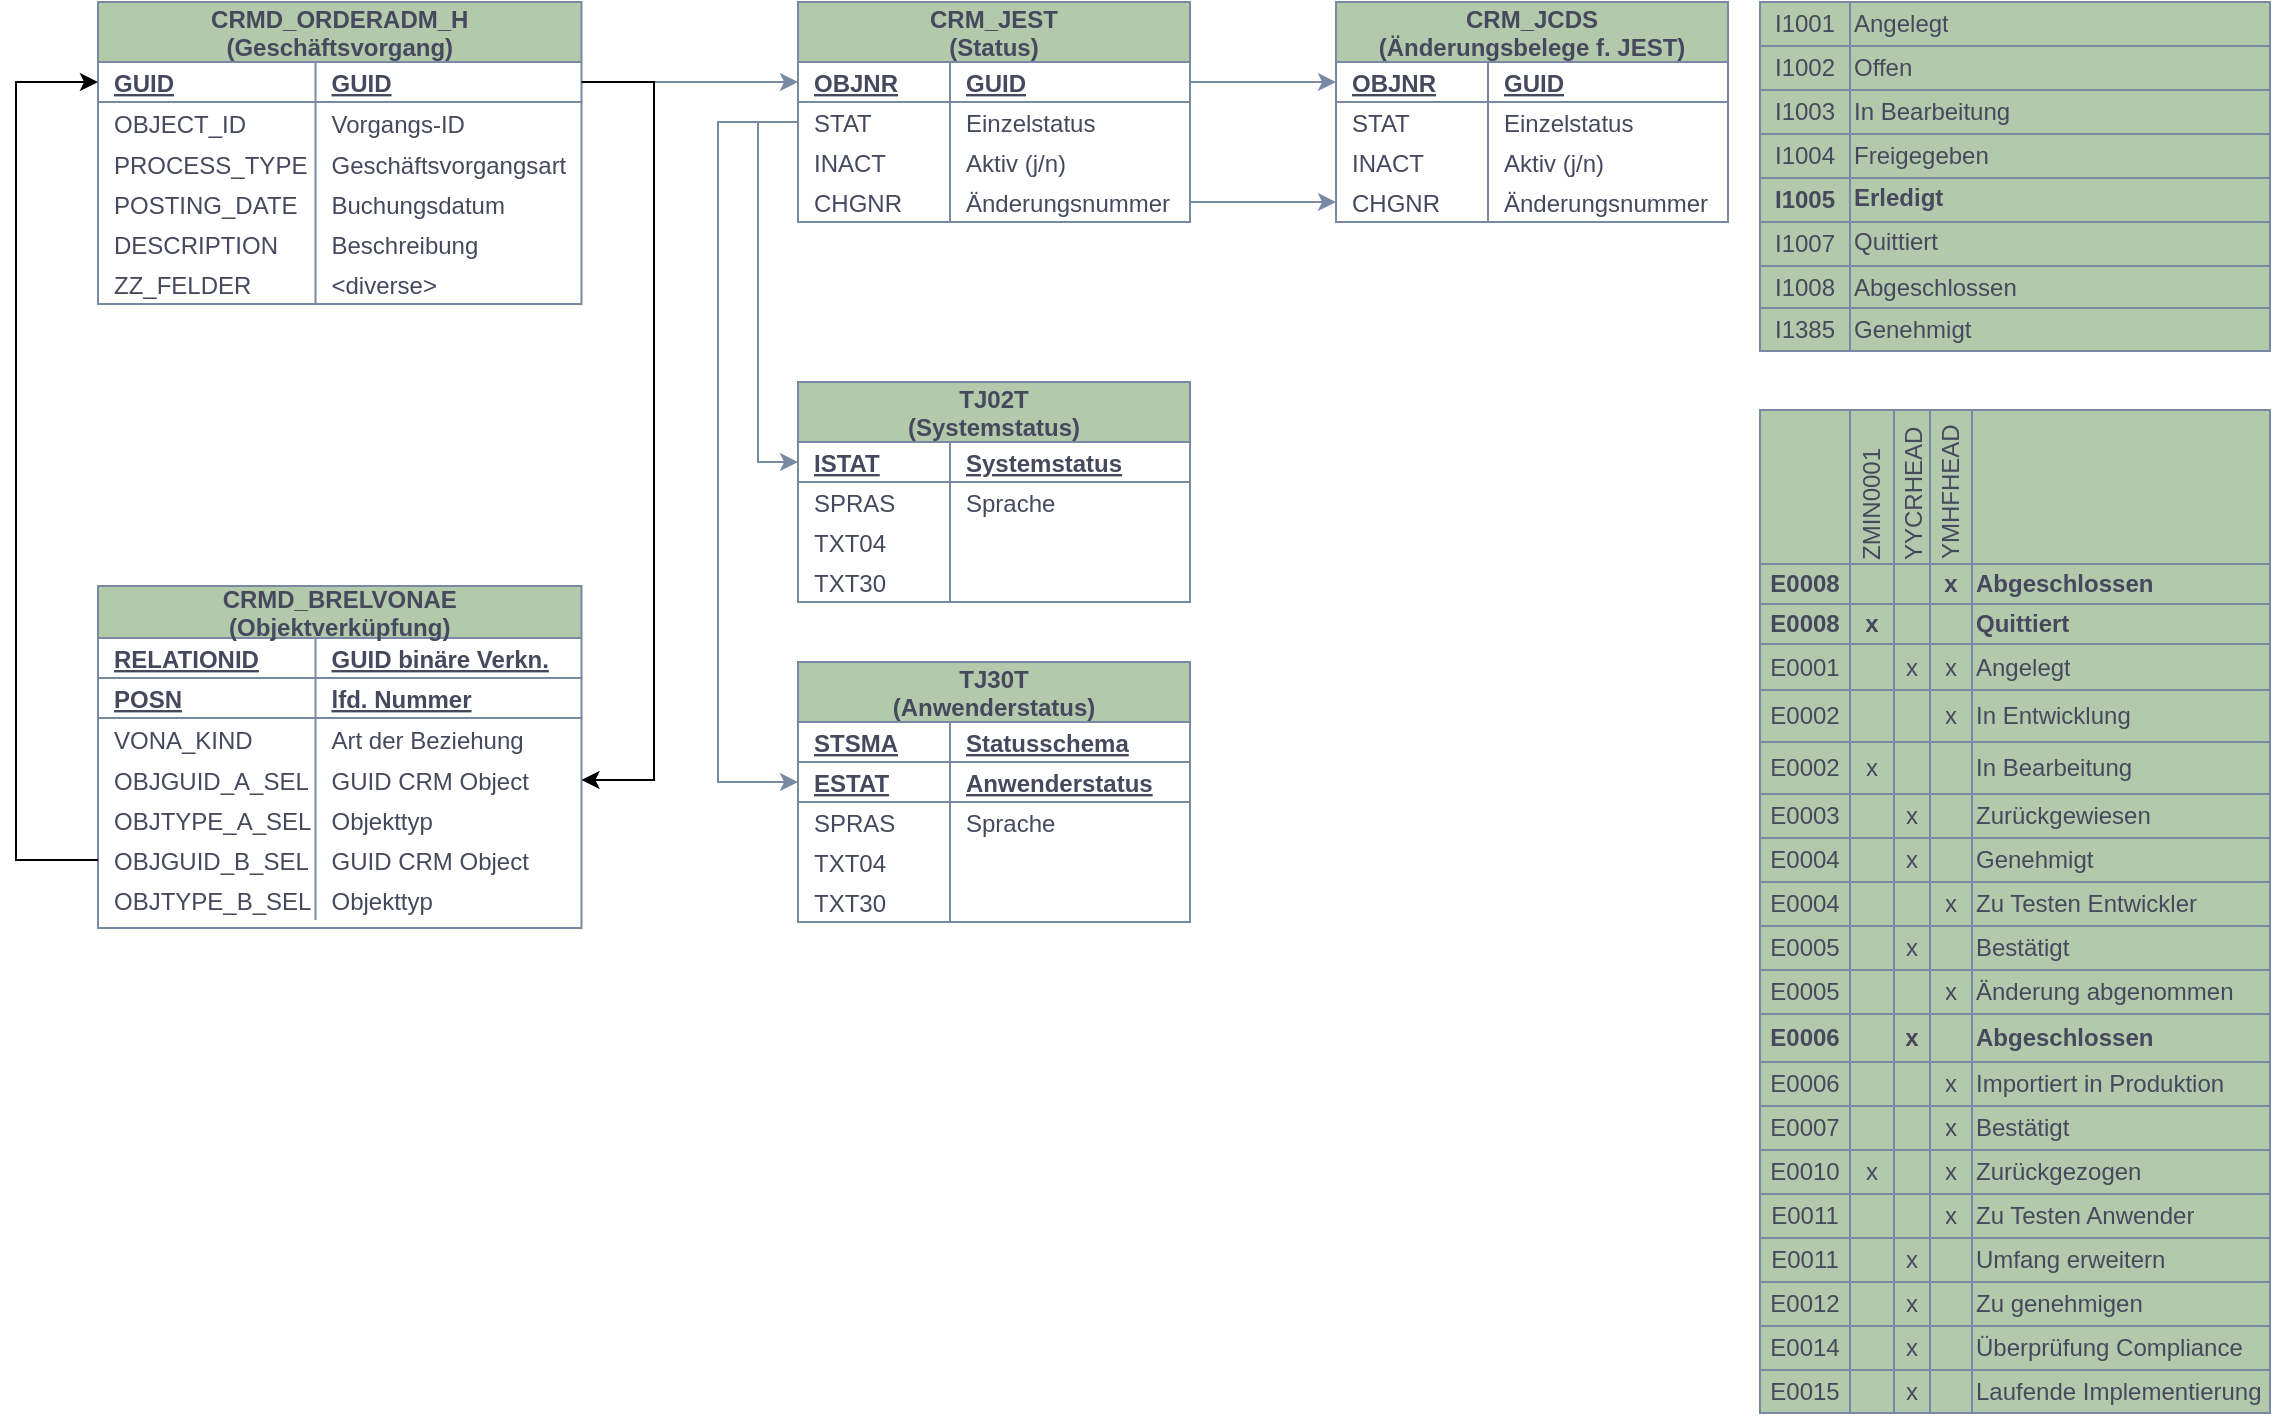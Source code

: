 <mxfile version="16.4.6" type="github">
  <diagram id="9VwN3kcLwcJG3jcJnFgQ" name="Page-1">
    <mxGraphModel dx="1662" dy="839" grid="0" gridSize="10" guides="1" tooltips="1" connect="1" arrows="1" fold="1" page="1" pageScale="1" pageWidth="827" pageHeight="1169" math="0" shadow="0">
      <root>
        <mxCell id="0" />
        <mxCell id="1" parent="0" />
        <mxCell id="T4iiPVD8EhtVrpHUWRao-47" value="" style="edgeStyle=orthogonalEdgeStyle;rounded=0;orthogonalLoop=1;jettySize=auto;html=1;strokeColor=#788AA3;fontColor=#46495D;" parent="1" source="T4iiPVD8EhtVrpHUWRao-16" target="T4iiPVD8EhtVrpHUWRao-32" edge="1">
          <mxGeometry relative="1" as="geometry" />
        </mxCell>
        <mxCell id="T4iiPVD8EhtVrpHUWRao-15" value="CRMD_ORDERADM_H&#xa;(Geschäftsvorgang)" style="shape=table;startSize=30;container=1;collapsible=1;childLayout=tableLayout;fixedRows=1;rowLines=0;fontStyle=1;align=center;resizeLast=1;fontSize=12;fillColor=#B2C9AB;strokeColor=#788AA3;fontColor=#46495D;" parent="1" vertex="1">
          <mxGeometry x="74" y="37" width="241.75" height="151" as="geometry">
            <mxRectangle x="140" y="140" width="160" height="30" as="alternateBounds" />
          </mxGeometry>
        </mxCell>
        <mxCell id="T4iiPVD8EhtVrpHUWRao-16" value="" style="shape=tableRow;horizontal=0;startSize=0;swimlaneHead=0;swimlaneBody=0;fillColor=none;collapsible=0;dropTarget=0;points=[[0,0.5],[1,0.5]];portConstraint=eastwest;top=0;left=0;right=0;bottom=1;strokeColor=#788AA3;fontColor=#46495D;" parent="T4iiPVD8EhtVrpHUWRao-15" vertex="1">
          <mxGeometry y="30" width="241.75" height="20" as="geometry" />
        </mxCell>
        <mxCell id="T4iiPVD8EhtVrpHUWRao-18" value="GUID" style="shape=partialRectangle;connectable=0;fillColor=none;top=0;left=0;bottom=0;right=0;align=left;spacingLeft=6;fontStyle=5;overflow=hidden;strokeColor=#788AA3;fontColor=#46495D;" parent="T4iiPVD8EhtVrpHUWRao-16" vertex="1">
          <mxGeometry width="108.75" height="20" as="geometry">
            <mxRectangle width="108.75" height="20" as="alternateBounds" />
          </mxGeometry>
        </mxCell>
        <mxCell id="T4iiPVD8EhtVrpHUWRao-68" value="GUID" style="shape=partialRectangle;connectable=0;fillColor=none;top=0;left=0;bottom=0;right=0;align=left;spacingLeft=6;fontStyle=5;overflow=hidden;strokeColor=#788AA3;fontColor=#46495D;" parent="T4iiPVD8EhtVrpHUWRao-16" vertex="1">
          <mxGeometry x="108.75" width="133" height="20" as="geometry">
            <mxRectangle width="133" height="20" as="alternateBounds" />
          </mxGeometry>
        </mxCell>
        <mxCell id="T4iiPVD8EhtVrpHUWRao-19" value="" style="shape=tableRow;horizontal=0;startSize=0;swimlaneHead=0;swimlaneBody=0;fillColor=none;collapsible=0;dropTarget=0;points=[[0,0.5],[1,0.5]];portConstraint=eastwest;top=0;left=0;right=0;bottom=0;strokeColor=#788AA3;fontColor=#46495D;" parent="T4iiPVD8EhtVrpHUWRao-15" vertex="1">
          <mxGeometry y="50" width="241.75" height="21" as="geometry" />
        </mxCell>
        <mxCell id="T4iiPVD8EhtVrpHUWRao-21" value="OBJECT_ID" style="shape=partialRectangle;connectable=0;fillColor=none;top=0;left=0;bottom=0;right=0;align=left;spacingLeft=6;overflow=hidden;strokeColor=#788AA3;fontColor=#46495D;" parent="T4iiPVD8EhtVrpHUWRao-19" vertex="1">
          <mxGeometry width="108.75" height="21" as="geometry">
            <mxRectangle width="108.75" height="21" as="alternateBounds" />
          </mxGeometry>
        </mxCell>
        <mxCell id="T4iiPVD8EhtVrpHUWRao-69" value="Vorgangs-ID" style="shape=partialRectangle;connectable=0;fillColor=none;top=0;left=0;bottom=0;right=0;align=left;spacingLeft=6;overflow=hidden;strokeColor=#788AA3;fontColor=#46495D;" parent="T4iiPVD8EhtVrpHUWRao-19" vertex="1">
          <mxGeometry x="108.75" width="133" height="21" as="geometry">
            <mxRectangle width="133" height="21" as="alternateBounds" />
          </mxGeometry>
        </mxCell>
        <mxCell id="T4iiPVD8EhtVrpHUWRao-28" value="" style="shape=tableRow;horizontal=0;startSize=0;swimlaneHead=0;swimlaneBody=0;fillColor=none;collapsible=0;dropTarget=0;points=[[0,0.5],[1,0.5]];portConstraint=eastwest;top=0;left=0;right=0;bottom=0;strokeColor=#788AA3;fontColor=#46495D;" parent="T4iiPVD8EhtVrpHUWRao-15" vertex="1">
          <mxGeometry y="71" width="241.75" height="20" as="geometry" />
        </mxCell>
        <mxCell id="T4iiPVD8EhtVrpHUWRao-30" value="PROCESS_TYPE" style="shape=partialRectangle;connectable=0;fillColor=none;top=0;left=0;bottom=0;right=0;align=left;spacingLeft=6;overflow=hidden;strokeColor=#788AA3;fontColor=#46495D;" parent="T4iiPVD8EhtVrpHUWRao-28" vertex="1">
          <mxGeometry width="108.75" height="20" as="geometry">
            <mxRectangle width="108.75" height="20" as="alternateBounds" />
          </mxGeometry>
        </mxCell>
        <mxCell id="T4iiPVD8EhtVrpHUWRao-70" value="Geschäftsvorgangsart" style="shape=partialRectangle;connectable=0;fillColor=none;top=0;left=0;bottom=0;right=0;align=left;spacingLeft=6;overflow=hidden;strokeColor=#788AA3;fontColor=#46495D;" parent="T4iiPVD8EhtVrpHUWRao-28" vertex="1">
          <mxGeometry x="108.75" width="133" height="20" as="geometry">
            <mxRectangle width="133" height="20" as="alternateBounds" />
          </mxGeometry>
        </mxCell>
        <mxCell id="T4iiPVD8EhtVrpHUWRao-22" value="" style="shape=tableRow;horizontal=0;startSize=0;swimlaneHead=0;swimlaneBody=0;fillColor=none;collapsible=0;dropTarget=0;points=[[0,0.5],[1,0.5]];portConstraint=eastwest;top=0;left=0;right=0;bottom=0;strokeColor=#788AA3;fontColor=#46495D;" parent="T4iiPVD8EhtVrpHUWRao-15" vertex="1">
          <mxGeometry y="91" width="241.75" height="20" as="geometry" />
        </mxCell>
        <mxCell id="T4iiPVD8EhtVrpHUWRao-24" value="POSTING_DATE" style="shape=partialRectangle;connectable=0;fillColor=none;top=0;left=0;bottom=0;right=0;align=left;spacingLeft=6;overflow=hidden;strokeColor=#788AA3;fontColor=#46495D;" parent="T4iiPVD8EhtVrpHUWRao-22" vertex="1">
          <mxGeometry width="108.75" height="20" as="geometry">
            <mxRectangle width="108.75" height="20" as="alternateBounds" />
          </mxGeometry>
        </mxCell>
        <mxCell id="T4iiPVD8EhtVrpHUWRao-71" value="Buchungsdatum" style="shape=partialRectangle;connectable=0;fillColor=none;top=0;left=0;bottom=0;right=0;align=left;spacingLeft=6;overflow=hidden;strokeColor=#788AA3;fontColor=#46495D;" parent="T4iiPVD8EhtVrpHUWRao-22" vertex="1">
          <mxGeometry x="108.75" width="133" height="20" as="geometry">
            <mxRectangle width="133" height="20" as="alternateBounds" />
          </mxGeometry>
        </mxCell>
        <mxCell id="T4iiPVD8EhtVrpHUWRao-25" value="" style="shape=tableRow;horizontal=0;startSize=0;swimlaneHead=0;swimlaneBody=0;fillColor=none;collapsible=0;dropTarget=0;points=[[0,0.5],[1,0.5]];portConstraint=eastwest;top=0;left=0;right=0;bottom=0;strokeColor=#788AA3;fontColor=#46495D;" parent="T4iiPVD8EhtVrpHUWRao-15" vertex="1">
          <mxGeometry y="111" width="241.75" height="20" as="geometry" />
        </mxCell>
        <mxCell id="T4iiPVD8EhtVrpHUWRao-27" value="DESCRIPTION" style="shape=partialRectangle;connectable=0;fillColor=none;top=0;left=0;bottom=0;right=0;align=left;spacingLeft=6;overflow=hidden;strokeColor=#788AA3;fontColor=#46495D;" parent="T4iiPVD8EhtVrpHUWRao-25" vertex="1">
          <mxGeometry width="108.75" height="20" as="geometry">
            <mxRectangle width="108.75" height="20" as="alternateBounds" />
          </mxGeometry>
        </mxCell>
        <mxCell id="T4iiPVD8EhtVrpHUWRao-72" value="Beschreibung" style="shape=partialRectangle;connectable=0;fillColor=none;top=0;left=0;bottom=0;right=0;align=left;spacingLeft=6;overflow=hidden;strokeColor=#788AA3;fontColor=#46495D;" parent="T4iiPVD8EhtVrpHUWRao-25" vertex="1">
          <mxGeometry x="108.75" width="133" height="20" as="geometry">
            <mxRectangle width="133" height="20" as="alternateBounds" />
          </mxGeometry>
        </mxCell>
        <mxCell id="T4iiPVD8EhtVrpHUWRao-49" value="" style="shape=tableRow;horizontal=0;startSize=0;swimlaneHead=0;swimlaneBody=0;fillColor=none;collapsible=0;dropTarget=0;points=[[0,0.5],[1,0.5]];portConstraint=eastwest;top=0;left=0;right=0;bottom=0;strokeColor=#788AA3;fontColor=#46495D;" parent="T4iiPVD8EhtVrpHUWRao-15" vertex="1">
          <mxGeometry y="131" width="241.75" height="20" as="geometry" />
        </mxCell>
        <mxCell id="T4iiPVD8EhtVrpHUWRao-51" value="ZZ_FELDER" style="shape=partialRectangle;connectable=0;fillColor=none;top=0;left=0;bottom=0;right=0;align=left;spacingLeft=6;overflow=hidden;strokeColor=#788AA3;fontColor=#46495D;" parent="T4iiPVD8EhtVrpHUWRao-49" vertex="1">
          <mxGeometry width="108.75" height="20" as="geometry">
            <mxRectangle width="108.75" height="20" as="alternateBounds" />
          </mxGeometry>
        </mxCell>
        <mxCell id="T4iiPVD8EhtVrpHUWRao-73" value="&lt;diverse&gt;" style="shape=partialRectangle;connectable=0;fillColor=none;top=0;left=0;bottom=0;right=0;align=left;spacingLeft=6;overflow=hidden;strokeColor=#788AA3;fontColor=#46495D;" parent="T4iiPVD8EhtVrpHUWRao-49" vertex="1">
          <mxGeometry x="108.75" width="133" height="20" as="geometry">
            <mxRectangle width="133" height="20" as="alternateBounds" />
          </mxGeometry>
        </mxCell>
        <mxCell id="T4iiPVD8EhtVrpHUWRao-62" style="edgeStyle=orthogonalEdgeStyle;rounded=0;orthogonalLoop=1;jettySize=auto;html=1;exitX=1;exitY=0.5;exitDx=0;exitDy=0;strokeColor=#788AA3;fontColor=#46495D;" parent="T4iiPVD8EhtVrpHUWRao-15" source="T4iiPVD8EhtVrpHUWRao-28" target="T4iiPVD8EhtVrpHUWRao-28" edge="1">
          <mxGeometry relative="1" as="geometry" />
        </mxCell>
        <mxCell id="T4iiPVD8EhtVrpHUWRao-31" value="CRM_JEST&#xa;(Status)" style="shape=table;startSize=30;container=1;collapsible=1;childLayout=tableLayout;fixedRows=1;rowLines=0;fontStyle=1;align=center;resizeLast=1;fillColor=#B2C9AB;strokeColor=#788AA3;fontColor=#46495D;" parent="1" vertex="1">
          <mxGeometry x="424" y="37" width="196" height="110" as="geometry">
            <mxRectangle x="460" y="470" width="60" height="30" as="alternateBounds" />
          </mxGeometry>
        </mxCell>
        <mxCell id="T4iiPVD8EhtVrpHUWRao-32" value="" style="shape=tableRow;horizontal=0;startSize=0;swimlaneHead=0;swimlaneBody=0;fillColor=none;collapsible=0;dropTarget=0;points=[[0,0.5],[1,0.5]];portConstraint=eastwest;top=0;left=0;right=0;bottom=1;strokeColor=#788AA3;fontColor=#46495D;" parent="T4iiPVD8EhtVrpHUWRao-31" vertex="1">
          <mxGeometry y="30" width="196" height="20" as="geometry" />
        </mxCell>
        <mxCell id="T4iiPVD8EhtVrpHUWRao-34" value="OBJNR" style="shape=partialRectangle;connectable=0;fillColor=none;top=0;left=0;bottom=0;right=0;align=left;spacingLeft=6;fontStyle=5;overflow=hidden;strokeColor=#788AA3;fontColor=#46495D;" parent="T4iiPVD8EhtVrpHUWRao-32" vertex="1">
          <mxGeometry width="76" height="20" as="geometry">
            <mxRectangle width="76" height="20" as="alternateBounds" />
          </mxGeometry>
        </mxCell>
        <mxCell id="T4iiPVD8EhtVrpHUWRao-64" value="GUID" style="shape=partialRectangle;connectable=0;fillColor=none;top=0;left=0;bottom=0;right=0;align=left;spacingLeft=6;fontStyle=5;overflow=hidden;fontSize=12;strokeColor=#788AA3;fontColor=#46495D;" parent="T4iiPVD8EhtVrpHUWRao-32" vertex="1">
          <mxGeometry x="76" width="120" height="20" as="geometry">
            <mxRectangle width="120" height="20" as="alternateBounds" />
          </mxGeometry>
        </mxCell>
        <mxCell id="T4iiPVD8EhtVrpHUWRao-35" value="" style="shape=tableRow;horizontal=0;startSize=0;swimlaneHead=0;swimlaneBody=0;fillColor=none;collapsible=0;dropTarget=0;points=[[0,0.5],[1,0.5]];portConstraint=eastwest;top=0;left=0;right=0;bottom=0;strokeColor=#788AA3;fontColor=#46495D;" parent="T4iiPVD8EhtVrpHUWRao-31" vertex="1">
          <mxGeometry y="50" width="196" height="20" as="geometry" />
        </mxCell>
        <mxCell id="T4iiPVD8EhtVrpHUWRao-37" value="STAT" style="shape=partialRectangle;connectable=0;fillColor=none;top=0;left=0;bottom=0;right=0;align=left;spacingLeft=6;overflow=hidden;strokeColor=#788AA3;fontColor=#46495D;" parent="T4iiPVD8EhtVrpHUWRao-35" vertex="1">
          <mxGeometry width="76" height="20" as="geometry">
            <mxRectangle width="76" height="20" as="alternateBounds" />
          </mxGeometry>
        </mxCell>
        <mxCell id="T4iiPVD8EhtVrpHUWRao-65" value="Einzelstatus" style="shape=partialRectangle;connectable=0;fillColor=none;top=0;left=0;bottom=0;right=0;align=left;spacingLeft=6;overflow=hidden;strokeColor=#788AA3;fontColor=#46495D;" parent="T4iiPVD8EhtVrpHUWRao-35" vertex="1">
          <mxGeometry x="76" width="120" height="20" as="geometry">
            <mxRectangle width="120" height="20" as="alternateBounds" />
          </mxGeometry>
        </mxCell>
        <mxCell id="T4iiPVD8EhtVrpHUWRao-38" value="" style="shape=tableRow;horizontal=0;startSize=0;swimlaneHead=0;swimlaneBody=0;fillColor=none;collapsible=0;dropTarget=0;points=[[0,0.5],[1,0.5]];portConstraint=eastwest;top=0;left=0;right=0;bottom=0;strokeColor=#788AA3;fontColor=#46495D;" parent="T4iiPVD8EhtVrpHUWRao-31" vertex="1">
          <mxGeometry y="70" width="196" height="20" as="geometry" />
        </mxCell>
        <mxCell id="T4iiPVD8EhtVrpHUWRao-40" value="INACT" style="shape=partialRectangle;connectable=0;fillColor=none;top=0;left=0;bottom=0;right=0;align=left;spacingLeft=6;overflow=hidden;strokeColor=#788AA3;fontColor=#46495D;" parent="T4iiPVD8EhtVrpHUWRao-38" vertex="1">
          <mxGeometry width="76" height="20" as="geometry">
            <mxRectangle width="76" height="20" as="alternateBounds" />
          </mxGeometry>
        </mxCell>
        <mxCell id="T4iiPVD8EhtVrpHUWRao-66" value="Aktiv (j/n)" style="shape=partialRectangle;connectable=0;fillColor=none;top=0;left=0;bottom=0;right=0;align=left;spacingLeft=6;overflow=hidden;strokeColor=#788AA3;fontColor=#46495D;" parent="T4iiPVD8EhtVrpHUWRao-38" vertex="1">
          <mxGeometry x="76" width="120" height="20" as="geometry">
            <mxRectangle width="120" height="20" as="alternateBounds" />
          </mxGeometry>
        </mxCell>
        <mxCell id="T4iiPVD8EhtVrpHUWRao-41" value="" style="shape=tableRow;horizontal=0;startSize=0;swimlaneHead=0;swimlaneBody=0;fillColor=none;collapsible=0;dropTarget=0;points=[[0,0.5],[1,0.5]];portConstraint=eastwest;top=0;left=0;right=0;bottom=0;strokeColor=#788AA3;fontColor=#46495D;" parent="T4iiPVD8EhtVrpHUWRao-31" vertex="1">
          <mxGeometry y="90" width="196" height="20" as="geometry" />
        </mxCell>
        <mxCell id="T4iiPVD8EhtVrpHUWRao-43" value="CHGNR" style="shape=partialRectangle;connectable=0;fillColor=none;top=0;left=0;bottom=0;right=0;align=left;spacingLeft=6;overflow=hidden;strokeColor=#788AA3;fontColor=#46495D;" parent="T4iiPVD8EhtVrpHUWRao-41" vertex="1">
          <mxGeometry width="76" height="20" as="geometry">
            <mxRectangle width="76" height="20" as="alternateBounds" />
          </mxGeometry>
        </mxCell>
        <mxCell id="T4iiPVD8EhtVrpHUWRao-67" value="Änderungsnummer" style="shape=partialRectangle;connectable=0;fillColor=none;top=0;left=0;bottom=0;right=0;align=left;spacingLeft=6;overflow=hidden;strokeColor=#788AA3;fontColor=#46495D;" parent="T4iiPVD8EhtVrpHUWRao-41" vertex="1">
          <mxGeometry x="76" width="120" height="20" as="geometry">
            <mxRectangle width="120" height="20" as="alternateBounds" />
          </mxGeometry>
        </mxCell>
        <mxCell id="T4iiPVD8EhtVrpHUWRao-75" value="CRM_JCDS&#xa;(Änderungsbelege f. JEST)" style="shape=table;startSize=30;container=1;collapsible=1;childLayout=tableLayout;fixedRows=1;rowLines=0;fontStyle=1;align=center;resizeLast=1;fillColor=#B2C9AB;strokeColor=#788AA3;fontColor=#46495D;" parent="1" vertex="1">
          <mxGeometry x="693" y="37" width="196" height="110" as="geometry">
            <mxRectangle x="460" y="470" width="60" height="30" as="alternateBounds" />
          </mxGeometry>
        </mxCell>
        <mxCell id="T4iiPVD8EhtVrpHUWRao-76" value="" style="shape=tableRow;horizontal=0;startSize=0;swimlaneHead=0;swimlaneBody=0;fillColor=none;collapsible=0;dropTarget=0;points=[[0,0.5],[1,0.5]];portConstraint=eastwest;top=0;left=0;right=0;bottom=1;strokeColor=#788AA3;fontColor=#46495D;" parent="T4iiPVD8EhtVrpHUWRao-75" vertex="1">
          <mxGeometry y="30" width="196" height="20" as="geometry" />
        </mxCell>
        <mxCell id="T4iiPVD8EhtVrpHUWRao-77" value="OBJNR" style="shape=partialRectangle;connectable=0;fillColor=none;top=0;left=0;bottom=0;right=0;align=left;spacingLeft=6;fontStyle=5;overflow=hidden;strokeColor=#788AA3;fontColor=#46495D;" parent="T4iiPVD8EhtVrpHUWRao-76" vertex="1">
          <mxGeometry width="76" height="20" as="geometry">
            <mxRectangle width="76" height="20" as="alternateBounds" />
          </mxGeometry>
        </mxCell>
        <mxCell id="T4iiPVD8EhtVrpHUWRao-78" value="GUID" style="shape=partialRectangle;connectable=0;fillColor=none;top=0;left=0;bottom=0;right=0;align=left;spacingLeft=6;fontStyle=5;overflow=hidden;fontSize=12;strokeColor=#788AA3;fontColor=#46495D;" parent="T4iiPVD8EhtVrpHUWRao-76" vertex="1">
          <mxGeometry x="76" width="120" height="20" as="geometry">
            <mxRectangle width="120" height="20" as="alternateBounds" />
          </mxGeometry>
        </mxCell>
        <mxCell id="T4iiPVD8EhtVrpHUWRao-79" value="" style="shape=tableRow;horizontal=0;startSize=0;swimlaneHead=0;swimlaneBody=0;fillColor=none;collapsible=0;dropTarget=0;points=[[0,0.5],[1,0.5]];portConstraint=eastwest;top=0;left=0;right=0;bottom=0;strokeColor=#788AA3;fontColor=#46495D;" parent="T4iiPVD8EhtVrpHUWRao-75" vertex="1">
          <mxGeometry y="50" width="196" height="20" as="geometry" />
        </mxCell>
        <mxCell id="T4iiPVD8EhtVrpHUWRao-80" value="STAT" style="shape=partialRectangle;connectable=0;fillColor=none;top=0;left=0;bottom=0;right=0;align=left;spacingLeft=6;overflow=hidden;strokeColor=#788AA3;fontColor=#46495D;" parent="T4iiPVD8EhtVrpHUWRao-79" vertex="1">
          <mxGeometry width="76" height="20" as="geometry">
            <mxRectangle width="76" height="20" as="alternateBounds" />
          </mxGeometry>
        </mxCell>
        <mxCell id="T4iiPVD8EhtVrpHUWRao-81" value="Einzelstatus" style="shape=partialRectangle;connectable=0;fillColor=none;top=0;left=0;bottom=0;right=0;align=left;spacingLeft=6;overflow=hidden;strokeColor=#788AA3;fontColor=#46495D;" parent="T4iiPVD8EhtVrpHUWRao-79" vertex="1">
          <mxGeometry x="76" width="120" height="20" as="geometry">
            <mxRectangle width="120" height="20" as="alternateBounds" />
          </mxGeometry>
        </mxCell>
        <mxCell id="T4iiPVD8EhtVrpHUWRao-82" value="" style="shape=tableRow;horizontal=0;startSize=0;swimlaneHead=0;swimlaneBody=0;fillColor=none;collapsible=0;dropTarget=0;points=[[0,0.5],[1,0.5]];portConstraint=eastwest;top=0;left=0;right=0;bottom=0;strokeColor=#788AA3;fontColor=#46495D;" parent="T4iiPVD8EhtVrpHUWRao-75" vertex="1">
          <mxGeometry y="70" width="196" height="20" as="geometry" />
        </mxCell>
        <mxCell id="T4iiPVD8EhtVrpHUWRao-83" value="INACT" style="shape=partialRectangle;connectable=0;fillColor=none;top=0;left=0;bottom=0;right=0;align=left;spacingLeft=6;overflow=hidden;strokeColor=#788AA3;fontColor=#46495D;" parent="T4iiPVD8EhtVrpHUWRao-82" vertex="1">
          <mxGeometry width="76" height="20" as="geometry">
            <mxRectangle width="76" height="20" as="alternateBounds" />
          </mxGeometry>
        </mxCell>
        <mxCell id="T4iiPVD8EhtVrpHUWRao-84" value="Aktiv (j/n)" style="shape=partialRectangle;connectable=0;fillColor=none;top=0;left=0;bottom=0;right=0;align=left;spacingLeft=6;overflow=hidden;strokeColor=#788AA3;fontColor=#46495D;" parent="T4iiPVD8EhtVrpHUWRao-82" vertex="1">
          <mxGeometry x="76" width="120" height="20" as="geometry">
            <mxRectangle width="120" height="20" as="alternateBounds" />
          </mxGeometry>
        </mxCell>
        <mxCell id="T4iiPVD8EhtVrpHUWRao-85" value="" style="shape=tableRow;horizontal=0;startSize=0;swimlaneHead=0;swimlaneBody=0;fillColor=none;collapsible=0;dropTarget=0;points=[[0,0.5],[1,0.5]];portConstraint=eastwest;top=0;left=0;right=0;bottom=0;strokeColor=#788AA3;fontColor=#46495D;" parent="T4iiPVD8EhtVrpHUWRao-75" vertex="1">
          <mxGeometry y="90" width="196" height="20" as="geometry" />
        </mxCell>
        <mxCell id="T4iiPVD8EhtVrpHUWRao-86" value="CHGNR" style="shape=partialRectangle;connectable=0;fillColor=none;top=0;left=0;bottom=0;right=0;align=left;spacingLeft=6;overflow=hidden;strokeColor=#788AA3;fontColor=#46495D;" parent="T4iiPVD8EhtVrpHUWRao-85" vertex="1">
          <mxGeometry width="76" height="20" as="geometry">
            <mxRectangle width="76" height="20" as="alternateBounds" />
          </mxGeometry>
        </mxCell>
        <mxCell id="T4iiPVD8EhtVrpHUWRao-87" value="Änderungsnummer" style="shape=partialRectangle;connectable=0;fillColor=none;top=0;left=0;bottom=0;right=0;align=left;spacingLeft=6;overflow=hidden;strokeColor=#788AA3;fontColor=#46495D;" parent="T4iiPVD8EhtVrpHUWRao-85" vertex="1">
          <mxGeometry x="76" width="120" height="20" as="geometry">
            <mxRectangle width="120" height="20" as="alternateBounds" />
          </mxGeometry>
        </mxCell>
        <mxCell id="T4iiPVD8EhtVrpHUWRao-88" style="edgeStyle=orthogonalEdgeStyle;rounded=0;orthogonalLoop=1;jettySize=auto;html=1;fontSize=12;strokeColor=#788AA3;fontColor=#46495D;" parent="1" source="T4iiPVD8EhtVrpHUWRao-32" target="T4iiPVD8EhtVrpHUWRao-76" edge="1">
          <mxGeometry relative="1" as="geometry">
            <Array as="points">
              <mxPoint x="704" y="77" />
              <mxPoint x="704" y="77" />
            </Array>
          </mxGeometry>
        </mxCell>
        <mxCell id="T4iiPVD8EhtVrpHUWRao-89" style="edgeStyle=orthogonalEdgeStyle;rounded=0;orthogonalLoop=1;jettySize=auto;html=1;fontSize=12;strokeColor=#788AA3;fontColor=#46495D;" parent="1" source="T4iiPVD8EhtVrpHUWRao-41" target="T4iiPVD8EhtVrpHUWRao-85" edge="1">
          <mxGeometry relative="1" as="geometry" />
        </mxCell>
        <object label="TJ02T&#xa;(Systemstatus)" Test="Dies und Jenes" id="T4iiPVD8EhtVrpHUWRao-90">
          <mxCell style="shape=table;startSize=30;container=1;collapsible=1;childLayout=tableLayout;fixedRows=1;rowLines=0;fontStyle=1;align=center;resizeLast=1;fillColor=#B2C9AB;strokeColor=#788AA3;fontColor=#46495D;" parent="1" vertex="1">
            <mxGeometry x="424" y="227" width="196" height="110" as="geometry">
              <mxRectangle x="460" y="470" width="60" height="30" as="alternateBounds" />
            </mxGeometry>
          </mxCell>
        </object>
        <mxCell id="T4iiPVD8EhtVrpHUWRao-91" value="" style="shape=tableRow;horizontal=0;startSize=0;swimlaneHead=0;swimlaneBody=0;fillColor=none;collapsible=0;dropTarget=0;points=[[0,0.5],[1,0.5]];portConstraint=eastwest;top=0;left=0;right=0;bottom=1;strokeColor=#788AA3;fontColor=#46495D;" parent="T4iiPVD8EhtVrpHUWRao-90" vertex="1">
          <mxGeometry y="30" width="196" height="20" as="geometry" />
        </mxCell>
        <mxCell id="T4iiPVD8EhtVrpHUWRao-92" value="ISTAT" style="shape=partialRectangle;connectable=0;fillColor=none;top=0;left=0;bottom=0;right=0;align=left;spacingLeft=6;fontStyle=5;overflow=hidden;strokeColor=#788AA3;fontColor=#46495D;" parent="T4iiPVD8EhtVrpHUWRao-91" vertex="1">
          <mxGeometry width="76" height="20" as="geometry">
            <mxRectangle width="76" height="20" as="alternateBounds" />
          </mxGeometry>
        </mxCell>
        <mxCell id="T4iiPVD8EhtVrpHUWRao-93" value="Systemstatus" style="shape=partialRectangle;connectable=0;fillColor=none;top=0;left=0;bottom=0;right=0;align=left;spacingLeft=6;fontStyle=5;overflow=hidden;fontSize=12;strokeColor=#788AA3;fontColor=#46495D;" parent="T4iiPVD8EhtVrpHUWRao-91" vertex="1">
          <mxGeometry x="76" width="120" height="20" as="geometry">
            <mxRectangle width="120" height="20" as="alternateBounds" />
          </mxGeometry>
        </mxCell>
        <mxCell id="T4iiPVD8EhtVrpHUWRao-94" value="" style="shape=tableRow;horizontal=0;startSize=0;swimlaneHead=0;swimlaneBody=0;fillColor=none;collapsible=0;dropTarget=0;points=[[0,0.5],[1,0.5]];portConstraint=eastwest;top=0;left=0;right=0;bottom=0;strokeColor=#788AA3;fontColor=#46495D;" parent="T4iiPVD8EhtVrpHUWRao-90" vertex="1">
          <mxGeometry y="50" width="196" height="20" as="geometry" />
        </mxCell>
        <mxCell id="T4iiPVD8EhtVrpHUWRao-95" value="SPRAS" style="shape=partialRectangle;connectable=0;fillColor=none;top=0;left=0;bottom=0;right=0;align=left;spacingLeft=6;overflow=hidden;strokeColor=#788AA3;fontColor=#46495D;" parent="T4iiPVD8EhtVrpHUWRao-94" vertex="1">
          <mxGeometry width="76" height="20" as="geometry">
            <mxRectangle width="76" height="20" as="alternateBounds" />
          </mxGeometry>
        </mxCell>
        <mxCell id="T4iiPVD8EhtVrpHUWRao-96" value="Sprache" style="shape=partialRectangle;connectable=0;fillColor=none;top=0;left=0;bottom=0;right=0;align=left;spacingLeft=6;overflow=hidden;strokeColor=#788AA3;fontColor=#46495D;" parent="T4iiPVD8EhtVrpHUWRao-94" vertex="1">
          <mxGeometry x="76" width="120" height="20" as="geometry">
            <mxRectangle width="120" height="20" as="alternateBounds" />
          </mxGeometry>
        </mxCell>
        <mxCell id="T4iiPVD8EhtVrpHUWRao-97" value="" style="shape=tableRow;horizontal=0;startSize=0;swimlaneHead=0;swimlaneBody=0;fillColor=none;collapsible=0;dropTarget=0;points=[[0,0.5],[1,0.5]];portConstraint=eastwest;top=0;left=0;right=0;bottom=0;strokeColor=#788AA3;fontColor=#46495D;" parent="T4iiPVD8EhtVrpHUWRao-90" vertex="1">
          <mxGeometry y="70" width="196" height="20" as="geometry" />
        </mxCell>
        <mxCell id="T4iiPVD8EhtVrpHUWRao-98" value="TXT04" style="shape=partialRectangle;connectable=0;fillColor=none;top=0;left=0;bottom=0;right=0;align=left;spacingLeft=6;overflow=hidden;strokeColor=#788AA3;fontColor=#46495D;" parent="T4iiPVD8EhtVrpHUWRao-97" vertex="1">
          <mxGeometry width="76" height="20" as="geometry">
            <mxRectangle width="76" height="20" as="alternateBounds" />
          </mxGeometry>
        </mxCell>
        <mxCell id="T4iiPVD8EhtVrpHUWRao-99" value="" style="shape=partialRectangle;connectable=0;fillColor=none;top=0;left=0;bottom=0;right=0;align=left;spacingLeft=6;overflow=hidden;strokeColor=#788AA3;fontColor=#46495D;" parent="T4iiPVD8EhtVrpHUWRao-97" vertex="1">
          <mxGeometry x="76" width="120" height="20" as="geometry">
            <mxRectangle width="120" height="20" as="alternateBounds" />
          </mxGeometry>
        </mxCell>
        <mxCell id="T4iiPVD8EhtVrpHUWRao-100" value="" style="shape=tableRow;horizontal=0;startSize=0;swimlaneHead=0;swimlaneBody=0;fillColor=none;collapsible=0;dropTarget=0;points=[[0,0.5],[1,0.5]];portConstraint=eastwest;top=0;left=0;right=0;bottom=0;strokeColor=#788AA3;fontColor=#46495D;" parent="T4iiPVD8EhtVrpHUWRao-90" vertex="1">
          <mxGeometry y="90" width="196" height="20" as="geometry" />
        </mxCell>
        <mxCell id="T4iiPVD8EhtVrpHUWRao-101" value="TXT30" style="shape=partialRectangle;connectable=0;fillColor=none;top=0;left=0;bottom=0;right=0;align=left;spacingLeft=6;overflow=hidden;strokeColor=#788AA3;fontColor=#46495D;" parent="T4iiPVD8EhtVrpHUWRao-100" vertex="1">
          <mxGeometry width="76" height="20" as="geometry">
            <mxRectangle width="76" height="20" as="alternateBounds" />
          </mxGeometry>
        </mxCell>
        <mxCell id="T4iiPVD8EhtVrpHUWRao-102" value="" style="shape=partialRectangle;connectable=0;fillColor=none;top=0;left=0;bottom=0;right=0;align=left;spacingLeft=6;overflow=hidden;strokeColor=#788AA3;fontColor=#46495D;" parent="T4iiPVD8EhtVrpHUWRao-100" vertex="1">
          <mxGeometry x="76" width="120" height="20" as="geometry">
            <mxRectangle width="120" height="20" as="alternateBounds" />
          </mxGeometry>
        </mxCell>
        <mxCell id="T4iiPVD8EhtVrpHUWRao-103" value="TJ30T&#xa;(Anwenderstatus)" style="shape=table;startSize=30;container=1;collapsible=1;childLayout=tableLayout;fixedRows=1;rowLines=0;fontStyle=1;align=center;resizeLast=1;fillColor=#B2C9AB;strokeColor=#788AA3;fontColor=#46495D;" parent="1" vertex="1">
          <mxGeometry x="424" y="367" width="196" height="130" as="geometry">
            <mxRectangle x="460" y="470" width="60" height="30" as="alternateBounds" />
          </mxGeometry>
        </mxCell>
        <mxCell id="T4iiPVD8EhtVrpHUWRao-104" value="" style="shape=tableRow;horizontal=0;startSize=0;swimlaneHead=0;swimlaneBody=0;fillColor=none;collapsible=0;dropTarget=0;points=[[0,0.5],[1,0.5]];portConstraint=eastwest;top=0;left=0;right=0;bottom=1;strokeColor=#788AA3;fontColor=#46495D;" parent="T4iiPVD8EhtVrpHUWRao-103" vertex="1">
          <mxGeometry y="30" width="196" height="20" as="geometry" />
        </mxCell>
        <mxCell id="T4iiPVD8EhtVrpHUWRao-105" value="STSMA" style="shape=partialRectangle;connectable=0;fillColor=none;top=0;left=0;bottom=0;right=0;align=left;spacingLeft=6;fontStyle=5;overflow=hidden;strokeColor=#788AA3;fontColor=#46495D;" parent="T4iiPVD8EhtVrpHUWRao-104" vertex="1">
          <mxGeometry width="76" height="20" as="geometry">
            <mxRectangle width="76" height="20" as="alternateBounds" />
          </mxGeometry>
        </mxCell>
        <mxCell id="T4iiPVD8EhtVrpHUWRao-106" value="Statusschema" style="shape=partialRectangle;connectable=0;fillColor=none;top=0;left=0;bottom=0;right=0;align=left;spacingLeft=6;fontStyle=5;overflow=hidden;fontSize=12;strokeColor=#788AA3;fontColor=#46495D;" parent="T4iiPVD8EhtVrpHUWRao-104" vertex="1">
          <mxGeometry x="76" width="120" height="20" as="geometry">
            <mxRectangle width="120" height="20" as="alternateBounds" />
          </mxGeometry>
        </mxCell>
        <mxCell id="T4iiPVD8EhtVrpHUWRao-145" value="" style="shape=tableRow;horizontal=0;startSize=0;swimlaneHead=0;swimlaneBody=0;fillColor=none;collapsible=0;dropTarget=0;points=[[0,0.5],[1,0.5]];portConstraint=eastwest;top=0;left=0;right=0;bottom=1;strokeColor=#788AA3;fontColor=#46495D;" parent="T4iiPVD8EhtVrpHUWRao-103" vertex="1">
          <mxGeometry y="50" width="196" height="20" as="geometry" />
        </mxCell>
        <mxCell id="T4iiPVD8EhtVrpHUWRao-146" value="ESTAT" style="shape=partialRectangle;connectable=0;fillColor=none;top=0;left=0;bottom=0;right=0;align=left;spacingLeft=6;fontStyle=5;overflow=hidden;strokeColor=#788AA3;fontColor=#46495D;" parent="T4iiPVD8EhtVrpHUWRao-145" vertex="1">
          <mxGeometry width="76" height="20" as="geometry">
            <mxRectangle width="76" height="20" as="alternateBounds" />
          </mxGeometry>
        </mxCell>
        <mxCell id="T4iiPVD8EhtVrpHUWRao-147" value="Anwenderstatus" style="shape=partialRectangle;connectable=0;fillColor=none;top=0;left=0;bottom=0;right=0;align=left;spacingLeft=6;fontStyle=5;overflow=hidden;fontSize=12;strokeColor=#788AA3;fontColor=#46495D;" parent="T4iiPVD8EhtVrpHUWRao-145" vertex="1">
          <mxGeometry x="76" width="120" height="20" as="geometry">
            <mxRectangle width="120" height="20" as="alternateBounds" />
          </mxGeometry>
        </mxCell>
        <mxCell id="T4iiPVD8EhtVrpHUWRao-107" value="" style="shape=tableRow;horizontal=0;startSize=0;swimlaneHead=0;swimlaneBody=0;fillColor=none;collapsible=0;dropTarget=0;points=[[0,0.5],[1,0.5]];portConstraint=eastwest;top=0;left=0;right=0;bottom=0;strokeColor=#788AA3;fontColor=#46495D;" parent="T4iiPVD8EhtVrpHUWRao-103" vertex="1">
          <mxGeometry y="70" width="196" height="20" as="geometry" />
        </mxCell>
        <mxCell id="T4iiPVD8EhtVrpHUWRao-108" value="SPRAS" style="shape=partialRectangle;connectable=0;fillColor=none;top=0;left=0;bottom=0;right=0;align=left;spacingLeft=6;overflow=hidden;strokeColor=#788AA3;fontColor=#46495D;" parent="T4iiPVD8EhtVrpHUWRao-107" vertex="1">
          <mxGeometry width="76" height="20" as="geometry">
            <mxRectangle width="76" height="20" as="alternateBounds" />
          </mxGeometry>
        </mxCell>
        <mxCell id="T4iiPVD8EhtVrpHUWRao-109" value="Sprache" style="shape=partialRectangle;connectable=0;fillColor=none;top=0;left=0;bottom=0;right=0;align=left;spacingLeft=6;overflow=hidden;strokeColor=#788AA3;fontColor=#46495D;" parent="T4iiPVD8EhtVrpHUWRao-107" vertex="1">
          <mxGeometry x="76" width="120" height="20" as="geometry">
            <mxRectangle width="120" height="20" as="alternateBounds" />
          </mxGeometry>
        </mxCell>
        <mxCell id="T4iiPVD8EhtVrpHUWRao-110" value="" style="shape=tableRow;horizontal=0;startSize=0;swimlaneHead=0;swimlaneBody=0;fillColor=none;collapsible=0;dropTarget=0;points=[[0,0.5],[1,0.5]];portConstraint=eastwest;top=0;left=0;right=0;bottom=0;strokeColor=#788AA3;fontColor=#46495D;" parent="T4iiPVD8EhtVrpHUWRao-103" vertex="1">
          <mxGeometry y="90" width="196" height="20" as="geometry" />
        </mxCell>
        <mxCell id="T4iiPVD8EhtVrpHUWRao-111" value="TXT04" style="shape=partialRectangle;connectable=0;fillColor=none;top=0;left=0;bottom=0;right=0;align=left;spacingLeft=6;overflow=hidden;strokeColor=#788AA3;fontColor=#46495D;" parent="T4iiPVD8EhtVrpHUWRao-110" vertex="1">
          <mxGeometry width="76" height="20" as="geometry">
            <mxRectangle width="76" height="20" as="alternateBounds" />
          </mxGeometry>
        </mxCell>
        <mxCell id="T4iiPVD8EhtVrpHUWRao-112" value="" style="shape=partialRectangle;connectable=0;fillColor=none;top=0;left=0;bottom=0;right=0;align=left;spacingLeft=6;overflow=hidden;strokeColor=#788AA3;fontColor=#46495D;" parent="T4iiPVD8EhtVrpHUWRao-110" vertex="1">
          <mxGeometry x="76" width="120" height="20" as="geometry">
            <mxRectangle width="120" height="20" as="alternateBounds" />
          </mxGeometry>
        </mxCell>
        <mxCell id="T4iiPVD8EhtVrpHUWRao-113" value="" style="shape=tableRow;horizontal=0;startSize=0;swimlaneHead=0;swimlaneBody=0;fillColor=none;collapsible=0;dropTarget=0;points=[[0,0.5],[1,0.5]];portConstraint=eastwest;top=0;left=0;right=0;bottom=0;strokeColor=#788AA3;fontColor=#46495D;" parent="T4iiPVD8EhtVrpHUWRao-103" vertex="1">
          <mxGeometry y="110" width="196" height="20" as="geometry" />
        </mxCell>
        <mxCell id="T4iiPVD8EhtVrpHUWRao-114" value="TXT30" style="shape=partialRectangle;connectable=0;fillColor=none;top=0;left=0;bottom=0;right=0;align=left;spacingLeft=6;overflow=hidden;strokeColor=#788AA3;fontColor=#46495D;" parent="T4iiPVD8EhtVrpHUWRao-113" vertex="1">
          <mxGeometry width="76" height="20" as="geometry">
            <mxRectangle width="76" height="20" as="alternateBounds" />
          </mxGeometry>
        </mxCell>
        <mxCell id="T4iiPVD8EhtVrpHUWRao-115" value="" style="shape=partialRectangle;connectable=0;fillColor=none;top=0;left=0;bottom=0;right=0;align=left;spacingLeft=6;overflow=hidden;strokeColor=#788AA3;fontColor=#46495D;" parent="T4iiPVD8EhtVrpHUWRao-113" vertex="1">
          <mxGeometry x="76" width="120" height="20" as="geometry">
            <mxRectangle width="120" height="20" as="alternateBounds" />
          </mxGeometry>
        </mxCell>
        <mxCell id="T4iiPVD8EhtVrpHUWRao-148" style="edgeStyle=orthogonalEdgeStyle;rounded=0;orthogonalLoop=1;jettySize=auto;html=1;exitX=0;exitY=0.5;exitDx=0;exitDy=0;entryX=0;entryY=0.5;entryDx=0;entryDy=0;fontSize=12;strokeColor=#788AA3;fontColor=#46495D;" parent="1" source="T4iiPVD8EhtVrpHUWRao-35" target="T4iiPVD8EhtVrpHUWRao-91" edge="1">
          <mxGeometry relative="1" as="geometry" />
        </mxCell>
        <mxCell id="T4iiPVD8EhtVrpHUWRao-149" style="edgeStyle=orthogonalEdgeStyle;rounded=0;orthogonalLoop=1;jettySize=auto;html=1;entryX=0;entryY=0.5;entryDx=0;entryDy=0;fontSize=12;exitX=0;exitY=0.5;exitDx=0;exitDy=0;strokeColor=#788AA3;fontColor=#46495D;" parent="1" source="T4iiPVD8EhtVrpHUWRao-35" target="T4iiPVD8EhtVrpHUWRao-145" edge="1">
          <mxGeometry relative="1" as="geometry">
            <mxPoint x="384" y="167" as="sourcePoint" />
            <Array as="points">
              <mxPoint x="384" y="97" />
              <mxPoint x="384" y="427" />
            </Array>
          </mxGeometry>
        </mxCell>
        <mxCell id="T4iiPVD8EhtVrpHUWRao-2" value="" style="shape=table;startSize=0;container=1;collapsible=0;childLayout=tableLayout;rounded=0;sketch=0;fontColor=#46495D;strokeColor=#788AA3;fillColor=#B2C9AB;" parent="1" vertex="1">
          <mxGeometry x="905" y="37" width="255" height="174.5" as="geometry" />
        </mxCell>
        <mxCell id="T4iiPVD8EhtVrpHUWRao-3" value="" style="shape=tableRow;horizontal=0;startSize=0;swimlaneHead=0;swimlaneBody=0;top=0;left=0;bottom=0;right=0;collapsible=0;dropTarget=0;fillColor=none;points=[[0,0.5],[1,0.5]];portConstraint=eastwest;rounded=0;sketch=0;fontColor=#46495D;strokeColor=#788AA3;" parent="T4iiPVD8EhtVrpHUWRao-2" vertex="1">
          <mxGeometry width="255" height="22" as="geometry" />
        </mxCell>
        <mxCell id="T4iiPVD8EhtVrpHUWRao-4" value="I1001&lt;br&gt;" style="shape=partialRectangle;html=1;whiteSpace=wrap;connectable=0;overflow=hidden;fillColor=none;top=0;left=0;bottom=0;right=0;pointerEvents=1;rounded=0;sketch=0;fontColor=#46495D;strokeColor=#788AA3;" parent="T4iiPVD8EhtVrpHUWRao-3" vertex="1">
          <mxGeometry width="45" height="22" as="geometry">
            <mxRectangle width="45" height="22" as="alternateBounds" />
          </mxGeometry>
        </mxCell>
        <mxCell id="T4iiPVD8EhtVrpHUWRao-5" value="Angelegt" style="shape=partialRectangle;html=1;whiteSpace=wrap;connectable=0;overflow=hidden;fillColor=none;top=0;left=0;bottom=0;right=0;pointerEvents=1;rounded=0;sketch=0;fontColor=#46495D;strokeColor=#788AA3;align=left;" parent="T4iiPVD8EhtVrpHUWRao-3" vertex="1">
          <mxGeometry x="45" width="210" height="22" as="geometry">
            <mxRectangle width="210" height="22" as="alternateBounds" />
          </mxGeometry>
        </mxCell>
        <mxCell id="T4iiPVD8EhtVrpHUWRao-9" style="shape=tableRow;horizontal=0;startSize=0;swimlaneHead=0;swimlaneBody=0;top=0;left=0;bottom=0;right=0;collapsible=0;dropTarget=0;fillColor=none;points=[[0,0.5],[1,0.5]];portConstraint=eastwest;rounded=0;sketch=0;fontColor=#46495D;strokeColor=#788AA3;" parent="T4iiPVD8EhtVrpHUWRao-2" vertex="1">
          <mxGeometry y="22" width="255" height="22" as="geometry" />
        </mxCell>
        <mxCell id="T4iiPVD8EhtVrpHUWRao-10" value="I1002" style="shape=partialRectangle;html=1;whiteSpace=wrap;connectable=0;overflow=hidden;fillColor=none;top=0;left=0;bottom=0;right=0;pointerEvents=1;rounded=0;sketch=0;fontColor=#46495D;strokeColor=#788AA3;" parent="T4iiPVD8EhtVrpHUWRao-9" vertex="1">
          <mxGeometry width="45" height="22" as="geometry">
            <mxRectangle width="45" height="22" as="alternateBounds" />
          </mxGeometry>
        </mxCell>
        <mxCell id="T4iiPVD8EhtVrpHUWRao-11" value="Offen" style="shape=partialRectangle;html=1;whiteSpace=wrap;connectable=0;overflow=hidden;fillColor=none;top=0;left=0;bottom=0;right=0;pointerEvents=1;rounded=0;sketch=0;fontColor=#46495D;strokeColor=#788AA3;align=left;" parent="T4iiPVD8EhtVrpHUWRao-9" vertex="1">
          <mxGeometry x="45" width="210" height="22" as="geometry">
            <mxRectangle width="210" height="22" as="alternateBounds" />
          </mxGeometry>
        </mxCell>
        <mxCell id="T4iiPVD8EhtVrpHUWRao-39" style="shape=tableRow;horizontal=0;startSize=0;swimlaneHead=0;swimlaneBody=0;top=0;left=0;bottom=0;right=0;collapsible=0;dropTarget=0;fillColor=none;points=[[0,0.5],[1,0.5]];portConstraint=eastwest;rounded=0;sketch=0;fontColor=#46495D;strokeColor=#788AA3;" parent="T4iiPVD8EhtVrpHUWRao-2" vertex="1">
          <mxGeometry y="44" width="255" height="22" as="geometry" />
        </mxCell>
        <mxCell id="T4iiPVD8EhtVrpHUWRao-42" value="I1003" style="shape=partialRectangle;html=1;whiteSpace=wrap;connectable=0;overflow=hidden;fillColor=none;top=0;left=0;bottom=0;right=0;pointerEvents=1;rounded=0;sketch=0;fontColor=#46495D;strokeColor=#788AA3;" parent="T4iiPVD8EhtVrpHUWRao-39" vertex="1">
          <mxGeometry width="45" height="22" as="geometry">
            <mxRectangle width="45" height="22" as="alternateBounds" />
          </mxGeometry>
        </mxCell>
        <mxCell id="T4iiPVD8EhtVrpHUWRao-44" value="In Bearbeitung" style="shape=partialRectangle;html=1;whiteSpace=wrap;connectable=0;overflow=hidden;fillColor=none;top=0;left=0;bottom=0;right=0;pointerEvents=1;rounded=0;sketch=0;fontColor=#46495D;strokeColor=#788AA3;align=left;" parent="T4iiPVD8EhtVrpHUWRao-39" vertex="1">
          <mxGeometry x="45" width="210" height="22" as="geometry">
            <mxRectangle width="210" height="22" as="alternateBounds" />
          </mxGeometry>
        </mxCell>
        <mxCell id="T4iiPVD8EhtVrpHUWRao-50" style="shape=tableRow;horizontal=0;startSize=0;swimlaneHead=0;swimlaneBody=0;top=0;left=0;bottom=0;right=0;collapsible=0;dropTarget=0;fillColor=none;points=[[0,0.5],[1,0.5]];portConstraint=eastwest;rounded=0;sketch=0;fontColor=#46495D;strokeColor=#788AA3;" parent="T4iiPVD8EhtVrpHUWRao-2" vertex="1">
          <mxGeometry y="66" width="255" height="22" as="geometry" />
        </mxCell>
        <mxCell id="T4iiPVD8EhtVrpHUWRao-52" value="I1004" style="shape=partialRectangle;html=1;whiteSpace=wrap;connectable=0;overflow=hidden;fillColor=none;top=0;left=0;bottom=0;right=0;pointerEvents=1;rounded=0;sketch=0;fontColor=#46495D;strokeColor=#788AA3;" parent="T4iiPVD8EhtVrpHUWRao-50" vertex="1">
          <mxGeometry width="45" height="22" as="geometry">
            <mxRectangle width="45" height="22" as="alternateBounds" />
          </mxGeometry>
        </mxCell>
        <mxCell id="T4iiPVD8EhtVrpHUWRao-53" value="Freigegeben" style="shape=partialRectangle;html=1;whiteSpace=wrap;connectable=0;overflow=hidden;fillColor=none;top=0;left=0;bottom=0;right=0;pointerEvents=1;rounded=0;sketch=0;fontColor=#46495D;strokeColor=#788AA3;align=left;" parent="T4iiPVD8EhtVrpHUWRao-50" vertex="1">
          <mxGeometry x="45" width="210" height="22" as="geometry">
            <mxRectangle width="210" height="22" as="alternateBounds" />
          </mxGeometry>
        </mxCell>
        <mxCell id="T4iiPVD8EhtVrpHUWRao-45" style="shape=tableRow;horizontal=0;startSize=0;swimlaneHead=0;swimlaneBody=0;top=0;left=0;bottom=0;right=0;collapsible=0;dropTarget=0;fillColor=none;points=[[0,0.5],[1,0.5]];portConstraint=eastwest;rounded=0;sketch=0;fontColor=#46495D;strokeColor=#788AA3;" parent="T4iiPVD8EhtVrpHUWRao-2" vertex="1">
          <mxGeometry y="88" width="255" height="22" as="geometry" />
        </mxCell>
        <mxCell id="T4iiPVD8EhtVrpHUWRao-46" value="I1005" style="shape=partialRectangle;html=1;whiteSpace=wrap;connectable=0;overflow=hidden;fillColor=none;top=0;left=0;bottom=0;right=0;pointerEvents=1;rounded=0;sketch=0;fontColor=#46495D;strokeColor=#788AA3;fontStyle=1" parent="T4iiPVD8EhtVrpHUWRao-45" vertex="1">
          <mxGeometry width="45" height="22" as="geometry">
            <mxRectangle width="45" height="22" as="alternateBounds" />
          </mxGeometry>
        </mxCell>
        <mxCell id="T4iiPVD8EhtVrpHUWRao-48" value="Erledigt&lt;table&gt;&lt;tbody&gt;&lt;tr&gt;&lt;td&gt;&lt;br&gt;&lt;/td&gt;&lt;td&gt;&lt;br&gt;&lt;/td&gt;&lt;/tr&gt;&lt;tr&gt;&lt;td&gt;&lt;br&gt;&lt;/td&gt;&lt;td&gt;&lt;br&gt;&lt;/td&gt;&lt;/tr&gt;&lt;tr&gt;&lt;td&gt;&lt;br&gt;&lt;/td&gt;&lt;td&gt;&lt;br&gt;&lt;/td&gt;&lt;/tr&gt;&lt;/tbody&gt;&lt;/table&gt;" style="shape=partialRectangle;html=1;whiteSpace=wrap;connectable=0;overflow=hidden;fillColor=none;top=0;left=0;bottom=0;right=0;pointerEvents=1;rounded=0;sketch=0;fontColor=#46495D;strokeColor=#788AA3;fontStyle=1;align=left;" parent="T4iiPVD8EhtVrpHUWRao-45" vertex="1">
          <mxGeometry x="45" width="210" height="22" as="geometry">
            <mxRectangle width="210" height="22" as="alternateBounds" />
          </mxGeometry>
        </mxCell>
        <mxCell id="T4iiPVD8EhtVrpHUWRao-57" style="shape=tableRow;horizontal=0;startSize=0;swimlaneHead=0;swimlaneBody=0;top=0;left=0;bottom=0;right=0;collapsible=0;dropTarget=0;fillColor=none;points=[[0,0.5],[1,0.5]];portConstraint=eastwest;rounded=0;sketch=0;fontColor=#46495D;strokeColor=#788AA3;" parent="T4iiPVD8EhtVrpHUWRao-2" vertex="1">
          <mxGeometry y="110" width="255" height="22" as="geometry" />
        </mxCell>
        <mxCell id="T4iiPVD8EhtVrpHUWRao-58" value="I1007" style="shape=partialRectangle;html=1;whiteSpace=wrap;connectable=0;overflow=hidden;fillColor=none;top=0;left=0;bottom=0;right=0;pointerEvents=1;rounded=0;sketch=0;fontColor=#46495D;strokeColor=#788AA3;" parent="T4iiPVD8EhtVrpHUWRao-57" vertex="1">
          <mxGeometry width="45" height="22" as="geometry">
            <mxRectangle width="45" height="22" as="alternateBounds" />
          </mxGeometry>
        </mxCell>
        <mxCell id="T4iiPVD8EhtVrpHUWRao-59" value="Quittiert&lt;br&gt;&lt;br&gt;&lt;table&gt;&lt;tbody&gt;&lt;tr&gt;&lt;td&gt;&lt;/td&gt;&lt;td&gt;&lt;br&gt;&lt;/td&gt;&lt;/tr&gt;&lt;tr&gt;&lt;td&gt;&lt;/td&gt;&lt;td&gt;&lt;br&gt;&lt;/td&gt;&lt;/tr&gt;&lt;tr&gt;&lt;td&gt;&lt;/td&gt;&lt;td&gt;&lt;br&gt;&lt;/td&gt;&lt;/tr&gt;&lt;/tbody&gt;&lt;/table&gt;" style="shape=partialRectangle;html=1;whiteSpace=wrap;connectable=0;overflow=hidden;fillColor=none;top=0;left=0;bottom=0;right=0;pointerEvents=1;rounded=0;sketch=0;fontColor=#46495D;strokeColor=#788AA3;align=left;" parent="T4iiPVD8EhtVrpHUWRao-57" vertex="1">
          <mxGeometry x="45" width="210" height="22" as="geometry">
            <mxRectangle width="210" height="22" as="alternateBounds" />
          </mxGeometry>
        </mxCell>
        <mxCell id="T4iiPVD8EhtVrpHUWRao-60" style="shape=tableRow;horizontal=0;startSize=0;swimlaneHead=0;swimlaneBody=0;top=0;left=0;bottom=0;right=0;collapsible=0;dropTarget=0;fillColor=none;points=[[0,0.5],[1,0.5]];portConstraint=eastwest;rounded=0;sketch=0;fontColor=#46495D;strokeColor=#788AA3;" parent="T4iiPVD8EhtVrpHUWRao-2" vertex="1">
          <mxGeometry y="132" width="255" height="21" as="geometry" />
        </mxCell>
        <mxCell id="T4iiPVD8EhtVrpHUWRao-61" value="I1008" style="shape=partialRectangle;html=1;whiteSpace=wrap;connectable=0;overflow=hidden;fillColor=none;top=0;left=0;bottom=0;right=0;pointerEvents=1;rounded=0;sketch=0;fontColor=#46495D;strokeColor=#788AA3;" parent="T4iiPVD8EhtVrpHUWRao-60" vertex="1">
          <mxGeometry width="45" height="21" as="geometry">
            <mxRectangle width="45" height="21" as="alternateBounds" />
          </mxGeometry>
        </mxCell>
        <mxCell id="T4iiPVD8EhtVrpHUWRao-63" value="Abgeschlossen" style="shape=partialRectangle;html=1;whiteSpace=wrap;connectable=0;overflow=hidden;fillColor=none;top=0;left=0;bottom=0;right=0;pointerEvents=1;rounded=0;sketch=0;fontColor=#46495D;strokeColor=#788AA3;align=left;" parent="T4iiPVD8EhtVrpHUWRao-60" vertex="1">
          <mxGeometry x="45" width="210" height="21" as="geometry">
            <mxRectangle width="210" height="21" as="alternateBounds" />
          </mxGeometry>
        </mxCell>
        <mxCell id="MTILHM4ZVXPsCXJxdQ0d-1" style="shape=tableRow;horizontal=0;startSize=0;swimlaneHead=0;swimlaneBody=0;top=0;left=0;bottom=0;right=0;collapsible=0;dropTarget=0;fillColor=none;points=[[0,0.5],[1,0.5]];portConstraint=eastwest;rounded=0;sketch=0;fontColor=#46495D;strokeColor=#788AA3;" parent="T4iiPVD8EhtVrpHUWRao-2" vertex="1">
          <mxGeometry y="153" width="255" height="22" as="geometry" />
        </mxCell>
        <mxCell id="MTILHM4ZVXPsCXJxdQ0d-2" value="I1385" style="shape=partialRectangle;html=1;whiteSpace=wrap;connectable=0;overflow=hidden;fillColor=none;top=0;left=0;bottom=0;right=0;pointerEvents=1;rounded=0;sketch=0;fontColor=#46495D;strokeColor=#788AA3;" parent="MTILHM4ZVXPsCXJxdQ0d-1" vertex="1">
          <mxGeometry width="45" height="22" as="geometry">
            <mxRectangle width="45" height="22" as="alternateBounds" />
          </mxGeometry>
        </mxCell>
        <mxCell id="MTILHM4ZVXPsCXJxdQ0d-3" value="Genehmigt" style="shape=partialRectangle;html=1;whiteSpace=wrap;connectable=0;overflow=hidden;fillColor=none;top=0;left=0;bottom=0;right=0;pointerEvents=1;rounded=0;sketch=0;fontColor=#46495D;strokeColor=#788AA3;align=left;" parent="MTILHM4ZVXPsCXJxdQ0d-1" vertex="1">
          <mxGeometry x="45" width="210" height="22" as="geometry">
            <mxRectangle width="210" height="22" as="alternateBounds" />
          </mxGeometry>
        </mxCell>
        <mxCell id="T4iiPVD8EhtVrpHUWRao-12" value="" style="shape=table;startSize=0;container=1;collapsible=0;childLayout=tableLayout;rounded=0;sketch=0;fontColor=#46495D;strokeColor=#788AA3;fillColor=#B2C9AB;horizontal=1;" parent="1" vertex="1">
          <mxGeometry x="905" y="241" width="255" height="501.5" as="geometry" />
        </mxCell>
        <mxCell id="T4iiPVD8EhtVrpHUWRao-74" style="shape=tableRow;horizontal=0;startSize=0;swimlaneHead=0;swimlaneBody=0;top=0;left=0;bottom=0;right=0;collapsible=0;dropTarget=0;fillColor=none;points=[[0,0.5],[1,0.5]];portConstraint=eastwest;rounded=0;sketch=0;fontColor=#46495D;strokeColor=#788AA3;" parent="T4iiPVD8EhtVrpHUWRao-12" vertex="1">
          <mxGeometry width="255" height="77" as="geometry" />
        </mxCell>
        <mxCell id="T4iiPVD8EhtVrpHUWRao-116" value="" style="shape=partialRectangle;html=1;whiteSpace=wrap;connectable=0;overflow=hidden;fillColor=none;top=0;left=0;bottom=0;right=0;pointerEvents=1;rounded=0;sketch=0;fontColor=#46495D;strokeColor=#788AA3;" parent="T4iiPVD8EhtVrpHUWRao-74" vertex="1">
          <mxGeometry width="45" height="77" as="geometry">
            <mxRectangle width="45" height="77" as="alternateBounds" />
          </mxGeometry>
        </mxCell>
        <mxCell id="MTILHM4ZVXPsCXJxdQ0d-7" value="ZMIN0001" style="shape=partialRectangle;html=1;whiteSpace=wrap;connectable=0;overflow=hidden;fillColor=none;top=0;left=0;bottom=0;right=0;pointerEvents=1;rounded=0;sketch=0;fontColor=#46495D;strokeColor=#788AA3;horizontal=0;align=left;" parent="T4iiPVD8EhtVrpHUWRao-74" vertex="1">
          <mxGeometry x="45" width="22" height="77" as="geometry">
            <mxRectangle width="22" height="77" as="alternateBounds" />
          </mxGeometry>
        </mxCell>
        <mxCell id="T4iiPVD8EhtVrpHUWRao-128" value="YYCRHEAD&lt;br&gt;" style="shape=partialRectangle;html=1;whiteSpace=wrap;connectable=0;overflow=hidden;fillColor=none;top=0;left=0;bottom=0;right=0;pointerEvents=1;rounded=0;sketch=0;fontColor=#46495D;strokeColor=#788AA3;horizontal=0;align=left;" parent="T4iiPVD8EhtVrpHUWRao-74" vertex="1">
          <mxGeometry x="67" width="18" height="77" as="geometry">
            <mxRectangle width="18" height="77" as="alternateBounds" />
          </mxGeometry>
        </mxCell>
        <mxCell id="T4iiPVD8EhtVrpHUWRao-117" value="YMHFHEAD" style="shape=partialRectangle;html=1;whiteSpace=wrap;connectable=0;overflow=hidden;fillColor=none;top=0;left=0;bottom=0;right=0;pointerEvents=1;rounded=0;sketch=0;fontColor=#46495D;strokeColor=#788AA3;horizontal=0;align=left;" parent="T4iiPVD8EhtVrpHUWRao-74" vertex="1">
          <mxGeometry x="85" width="21" height="77" as="geometry">
            <mxRectangle width="21" height="77" as="alternateBounds" />
          </mxGeometry>
        </mxCell>
        <mxCell id="T4iiPVD8EhtVrpHUWRao-118" value="" style="shape=partialRectangle;html=1;whiteSpace=wrap;connectable=0;overflow=hidden;fillColor=none;top=0;left=0;bottom=0;right=0;pointerEvents=1;rounded=0;sketch=0;fontColor=#46495D;strokeColor=#788AA3;align=left;" parent="T4iiPVD8EhtVrpHUWRao-74" vertex="1">
          <mxGeometry x="106" width="149" height="77" as="geometry">
            <mxRectangle width="149" height="77" as="alternateBounds" />
          </mxGeometry>
        </mxCell>
        <mxCell id="T4iiPVD8EhtVrpHUWRao-124" style="shape=tableRow;horizontal=0;startSize=0;swimlaneHead=0;swimlaneBody=0;top=0;left=0;bottom=0;right=0;collapsible=0;dropTarget=0;fillColor=none;points=[[0,0.5],[1,0.5]];portConstraint=eastwest;rounded=0;sketch=0;fontColor=#46495D;strokeColor=#788AA3;" parent="T4iiPVD8EhtVrpHUWRao-12" vertex="1">
          <mxGeometry y="77" width="255" height="20" as="geometry" />
        </mxCell>
        <mxCell id="T4iiPVD8EhtVrpHUWRao-125" value="&lt;span&gt;E0008&lt;/span&gt;" style="shape=partialRectangle;html=1;whiteSpace=wrap;connectable=0;overflow=hidden;fillColor=none;top=0;left=0;bottom=0;right=0;pointerEvents=1;rounded=0;sketch=0;fontColor=#46495D;strokeColor=#788AA3;fontStyle=1" parent="T4iiPVD8EhtVrpHUWRao-124" vertex="1">
          <mxGeometry width="45" height="20" as="geometry">
            <mxRectangle width="45" height="20" as="alternateBounds" />
          </mxGeometry>
        </mxCell>
        <mxCell id="MTILHM4ZVXPsCXJxdQ0d-8" style="shape=partialRectangle;html=1;whiteSpace=wrap;connectable=0;overflow=hidden;fillColor=none;top=0;left=0;bottom=0;right=0;pointerEvents=1;rounded=0;sketch=0;fontColor=#46495D;strokeColor=#788AA3;" parent="T4iiPVD8EhtVrpHUWRao-124" vertex="1">
          <mxGeometry x="45" width="22" height="20" as="geometry">
            <mxRectangle width="22" height="20" as="alternateBounds" />
          </mxGeometry>
        </mxCell>
        <mxCell id="T4iiPVD8EhtVrpHUWRao-129" style="shape=partialRectangle;html=1;whiteSpace=wrap;connectable=0;overflow=hidden;fillColor=none;top=0;left=0;bottom=0;right=0;pointerEvents=1;rounded=0;sketch=0;fontColor=#46495D;strokeColor=#788AA3;" parent="T4iiPVD8EhtVrpHUWRao-124" vertex="1">
          <mxGeometry x="67" width="18" height="20" as="geometry">
            <mxRectangle width="18" height="20" as="alternateBounds" />
          </mxGeometry>
        </mxCell>
        <mxCell id="T4iiPVD8EhtVrpHUWRao-126" value="x" style="shape=partialRectangle;html=1;whiteSpace=wrap;connectable=0;overflow=hidden;fillColor=none;top=0;left=0;bottom=0;right=0;pointerEvents=1;rounded=0;sketch=0;fontColor=#46495D;strokeColor=#788AA3;fontStyle=1" parent="T4iiPVD8EhtVrpHUWRao-124" vertex="1">
          <mxGeometry x="85" width="21" height="20" as="geometry">
            <mxRectangle width="21" height="20" as="alternateBounds" />
          </mxGeometry>
        </mxCell>
        <mxCell id="T4iiPVD8EhtVrpHUWRao-127" value="&lt;span style=&quot;&quot;&gt;Abgeschlossen&lt;/span&gt;" style="shape=partialRectangle;html=1;whiteSpace=wrap;connectable=0;overflow=hidden;fillColor=none;top=0;left=0;bottom=0;right=0;pointerEvents=1;rounded=0;sketch=0;fontColor=#46495D;strokeColor=#788AA3;fontStyle=1;align=left;" parent="T4iiPVD8EhtVrpHUWRao-124" vertex="1">
          <mxGeometry x="106" width="149" height="20" as="geometry">
            <mxRectangle width="149" height="20" as="alternateBounds" />
          </mxGeometry>
        </mxCell>
        <mxCell id="MTILHM4ZVXPsCXJxdQ0d-25" style="shape=tableRow;horizontal=0;startSize=0;swimlaneHead=0;swimlaneBody=0;top=0;left=0;bottom=0;right=0;collapsible=0;dropTarget=0;fillColor=none;points=[[0,0.5],[1,0.5]];portConstraint=eastwest;rounded=0;sketch=0;fontColor=#46495D;strokeColor=#788AA3;" parent="T4iiPVD8EhtVrpHUWRao-12" vertex="1">
          <mxGeometry y="97" width="255" height="20" as="geometry" />
        </mxCell>
        <mxCell id="MTILHM4ZVXPsCXJxdQ0d-26" value="&lt;span&gt;E0008&lt;/span&gt;" style="shape=partialRectangle;html=1;whiteSpace=wrap;connectable=0;overflow=hidden;fillColor=none;top=0;left=0;bottom=0;right=0;pointerEvents=1;rounded=0;sketch=0;fontColor=#46495D;strokeColor=#788AA3;fontStyle=1" parent="MTILHM4ZVXPsCXJxdQ0d-25" vertex="1">
          <mxGeometry width="45" height="20" as="geometry">
            <mxRectangle width="45" height="20" as="alternateBounds" />
          </mxGeometry>
        </mxCell>
        <mxCell id="MTILHM4ZVXPsCXJxdQ0d-27" value="x" style="shape=partialRectangle;html=1;whiteSpace=wrap;connectable=0;overflow=hidden;fillColor=none;top=0;left=0;bottom=0;right=0;pointerEvents=1;rounded=0;sketch=0;fontColor=#46495D;strokeColor=#788AA3;fontStyle=1" parent="MTILHM4ZVXPsCXJxdQ0d-25" vertex="1">
          <mxGeometry x="45" width="22" height="20" as="geometry">
            <mxRectangle width="22" height="20" as="alternateBounds" />
          </mxGeometry>
        </mxCell>
        <mxCell id="MTILHM4ZVXPsCXJxdQ0d-28" style="shape=partialRectangle;html=1;whiteSpace=wrap;connectable=0;overflow=hidden;fillColor=none;top=0;left=0;bottom=0;right=0;pointerEvents=1;rounded=0;sketch=0;fontColor=#46495D;strokeColor=#788AA3;" parent="MTILHM4ZVXPsCXJxdQ0d-25" vertex="1">
          <mxGeometry x="67" width="18" height="20" as="geometry">
            <mxRectangle width="18" height="20" as="alternateBounds" />
          </mxGeometry>
        </mxCell>
        <mxCell id="MTILHM4ZVXPsCXJxdQ0d-29" value="" style="shape=partialRectangle;html=1;whiteSpace=wrap;connectable=0;overflow=hidden;fillColor=none;top=0;left=0;bottom=0;right=0;pointerEvents=1;rounded=0;sketch=0;fontColor=#46495D;strokeColor=#788AA3;fontStyle=1" parent="MTILHM4ZVXPsCXJxdQ0d-25" vertex="1">
          <mxGeometry x="85" width="21" height="20" as="geometry">
            <mxRectangle width="21" height="20" as="alternateBounds" />
          </mxGeometry>
        </mxCell>
        <mxCell id="MTILHM4ZVXPsCXJxdQ0d-30" value="&lt;span style=&quot;&quot;&gt;Quittiert&lt;/span&gt;" style="shape=partialRectangle;html=1;whiteSpace=wrap;connectable=0;overflow=hidden;fillColor=none;top=0;left=0;bottom=0;right=0;pointerEvents=1;rounded=0;sketch=0;fontColor=#46495D;strokeColor=#788AA3;fontStyle=1;align=left;" parent="MTILHM4ZVXPsCXJxdQ0d-25" vertex="1">
          <mxGeometry x="106" width="149" height="20" as="geometry">
            <mxRectangle width="149" height="20" as="alternateBounds" />
          </mxGeometry>
        </mxCell>
        <mxCell id="T4iiPVD8EhtVrpHUWRao-13" style="shape=tableRow;horizontal=0;startSize=0;swimlaneHead=0;swimlaneBody=0;top=0;left=0;bottom=0;right=0;collapsible=0;dropTarget=0;fillColor=none;points=[[0,0.5],[1,0.5]];portConstraint=eastwest;rounded=0;sketch=0;fontColor=#46495D;strokeColor=#788AA3;" parent="T4iiPVD8EhtVrpHUWRao-12" vertex="1">
          <mxGeometry y="117" width="255" height="23" as="geometry" />
        </mxCell>
        <mxCell id="T4iiPVD8EhtVrpHUWRao-14" value="E0001" style="shape=partialRectangle;html=1;whiteSpace=wrap;connectable=0;overflow=hidden;fillColor=none;top=0;left=0;bottom=0;right=0;pointerEvents=1;rounded=0;sketch=0;fontColor=#46495D;strokeColor=#788AA3;" parent="T4iiPVD8EhtVrpHUWRao-13" vertex="1">
          <mxGeometry width="45" height="23" as="geometry">
            <mxRectangle width="45" height="23" as="alternateBounds" />
          </mxGeometry>
        </mxCell>
        <mxCell id="MTILHM4ZVXPsCXJxdQ0d-9" style="shape=partialRectangle;html=1;whiteSpace=wrap;connectable=0;overflow=hidden;fillColor=none;top=0;left=0;bottom=0;right=0;pointerEvents=1;rounded=0;sketch=0;fontColor=#46495D;strokeColor=#788AA3;" parent="T4iiPVD8EhtVrpHUWRao-13" vertex="1">
          <mxGeometry x="45" width="22" height="23" as="geometry">
            <mxRectangle width="22" height="23" as="alternateBounds" />
          </mxGeometry>
        </mxCell>
        <mxCell id="T4iiPVD8EhtVrpHUWRao-130" value="x" style="shape=partialRectangle;html=1;whiteSpace=wrap;connectable=0;overflow=hidden;fillColor=none;top=0;left=0;bottom=0;right=0;pointerEvents=1;rounded=0;sketch=0;fontColor=#46495D;strokeColor=#788AA3;" parent="T4iiPVD8EhtVrpHUWRao-13" vertex="1">
          <mxGeometry x="67" width="18" height="23" as="geometry">
            <mxRectangle width="18" height="23" as="alternateBounds" />
          </mxGeometry>
        </mxCell>
        <mxCell id="T4iiPVD8EhtVrpHUWRao-17" value="x" style="shape=partialRectangle;html=1;whiteSpace=wrap;connectable=0;overflow=hidden;fillColor=none;top=0;left=0;bottom=0;right=0;pointerEvents=1;rounded=0;sketch=0;fontColor=#46495D;strokeColor=#788AA3;" parent="T4iiPVD8EhtVrpHUWRao-13" vertex="1">
          <mxGeometry x="85" width="21" height="23" as="geometry">
            <mxRectangle width="21" height="23" as="alternateBounds" />
          </mxGeometry>
        </mxCell>
        <mxCell id="T4iiPVD8EhtVrpHUWRao-119" value="Angelegt" style="shape=partialRectangle;html=1;whiteSpace=wrap;connectable=0;overflow=hidden;fillColor=none;top=0;left=0;bottom=0;right=0;pointerEvents=1;rounded=0;sketch=0;fontColor=#46495D;strokeColor=#788AA3;align=left;" parent="T4iiPVD8EhtVrpHUWRao-13" vertex="1">
          <mxGeometry x="106" width="149" height="23" as="geometry">
            <mxRectangle width="149" height="23" as="alternateBounds" />
          </mxGeometry>
        </mxCell>
        <mxCell id="T4iiPVD8EhtVrpHUWRao-20" value="" style="shape=tableRow;horizontal=0;startSize=0;swimlaneHead=0;swimlaneBody=0;top=0;left=0;bottom=0;right=0;collapsible=0;dropTarget=0;fillColor=none;points=[[0,0.5],[1,0.5]];portConstraint=eastwest;rounded=0;sketch=0;fontColor=#46495D;strokeColor=#788AA3;" parent="T4iiPVD8EhtVrpHUWRao-12" vertex="1">
          <mxGeometry y="140" width="255" height="26" as="geometry" />
        </mxCell>
        <mxCell id="T4iiPVD8EhtVrpHUWRao-23" value="E0002" style="shape=partialRectangle;html=1;whiteSpace=wrap;connectable=0;overflow=hidden;fillColor=none;top=0;left=0;bottom=0;right=0;pointerEvents=1;rounded=0;sketch=0;fontColor=#46495D;strokeColor=#788AA3;" parent="T4iiPVD8EhtVrpHUWRao-20" vertex="1">
          <mxGeometry width="45" height="26" as="geometry">
            <mxRectangle width="45" height="26" as="alternateBounds" />
          </mxGeometry>
        </mxCell>
        <mxCell id="MTILHM4ZVXPsCXJxdQ0d-10" style="shape=partialRectangle;html=1;whiteSpace=wrap;connectable=0;overflow=hidden;fillColor=none;top=0;left=0;bottom=0;right=0;pointerEvents=1;rounded=0;sketch=0;fontColor=#46495D;strokeColor=#788AA3;" parent="T4iiPVD8EhtVrpHUWRao-20" vertex="1">
          <mxGeometry x="45" width="22" height="26" as="geometry">
            <mxRectangle width="22" height="26" as="alternateBounds" />
          </mxGeometry>
        </mxCell>
        <mxCell id="T4iiPVD8EhtVrpHUWRao-131" style="shape=partialRectangle;html=1;whiteSpace=wrap;connectable=0;overflow=hidden;fillColor=none;top=0;left=0;bottom=0;right=0;pointerEvents=1;rounded=0;sketch=0;fontColor=#46495D;strokeColor=#788AA3;" parent="T4iiPVD8EhtVrpHUWRao-20" vertex="1">
          <mxGeometry x="67" width="18" height="26" as="geometry">
            <mxRectangle width="18" height="26" as="alternateBounds" />
          </mxGeometry>
        </mxCell>
        <mxCell id="T4iiPVD8EhtVrpHUWRao-26" value="x" style="shape=partialRectangle;html=1;whiteSpace=wrap;connectable=0;overflow=hidden;fillColor=none;top=0;left=0;bottom=0;right=0;pointerEvents=1;rounded=0;sketch=0;fontColor=#46495D;strokeColor=#788AA3;" parent="T4iiPVD8EhtVrpHUWRao-20" vertex="1">
          <mxGeometry x="85" width="21" height="26" as="geometry">
            <mxRectangle width="21" height="26" as="alternateBounds" />
          </mxGeometry>
        </mxCell>
        <mxCell id="T4iiPVD8EhtVrpHUWRao-120" value="In Entwicklung" style="shape=partialRectangle;html=1;whiteSpace=wrap;connectable=0;overflow=hidden;fillColor=none;top=0;left=0;bottom=0;right=0;pointerEvents=1;rounded=0;sketch=0;fontColor=#46495D;strokeColor=#788AA3;align=left;" parent="T4iiPVD8EhtVrpHUWRao-20" vertex="1">
          <mxGeometry x="106" width="149" height="26" as="geometry">
            <mxRectangle width="149" height="26" as="alternateBounds" />
          </mxGeometry>
        </mxCell>
        <mxCell id="MTILHM4ZVXPsCXJxdQ0d-31" value="" style="shape=tableRow;horizontal=0;startSize=0;swimlaneHead=0;swimlaneBody=0;top=0;left=0;bottom=0;right=0;collapsible=0;dropTarget=0;fillColor=none;points=[[0,0.5],[1,0.5]];portConstraint=eastwest;rounded=0;sketch=0;fontColor=#46495D;strokeColor=#788AA3;" parent="T4iiPVD8EhtVrpHUWRao-12" vertex="1">
          <mxGeometry y="166" width="255" height="26" as="geometry" />
        </mxCell>
        <mxCell id="MTILHM4ZVXPsCXJxdQ0d-32" value="E0002" style="shape=partialRectangle;html=1;whiteSpace=wrap;connectable=0;overflow=hidden;fillColor=none;top=0;left=0;bottom=0;right=0;pointerEvents=1;rounded=0;sketch=0;fontColor=#46495D;strokeColor=#788AA3;" parent="MTILHM4ZVXPsCXJxdQ0d-31" vertex="1">
          <mxGeometry width="45" height="26" as="geometry">
            <mxRectangle width="45" height="26" as="alternateBounds" />
          </mxGeometry>
        </mxCell>
        <mxCell id="MTILHM4ZVXPsCXJxdQ0d-33" value="x" style="shape=partialRectangle;html=1;whiteSpace=wrap;connectable=0;overflow=hidden;fillColor=none;top=0;left=0;bottom=0;right=0;pointerEvents=1;rounded=0;sketch=0;fontColor=#46495D;strokeColor=#788AA3;" parent="MTILHM4ZVXPsCXJxdQ0d-31" vertex="1">
          <mxGeometry x="45" width="22" height="26" as="geometry">
            <mxRectangle width="22" height="26" as="alternateBounds" />
          </mxGeometry>
        </mxCell>
        <mxCell id="MTILHM4ZVXPsCXJxdQ0d-34" style="shape=partialRectangle;html=1;whiteSpace=wrap;connectable=0;overflow=hidden;fillColor=none;top=0;left=0;bottom=0;right=0;pointerEvents=1;rounded=0;sketch=0;fontColor=#46495D;strokeColor=#788AA3;" parent="MTILHM4ZVXPsCXJxdQ0d-31" vertex="1">
          <mxGeometry x="67" width="18" height="26" as="geometry">
            <mxRectangle width="18" height="26" as="alternateBounds" />
          </mxGeometry>
        </mxCell>
        <mxCell id="MTILHM4ZVXPsCXJxdQ0d-35" value="" style="shape=partialRectangle;html=1;whiteSpace=wrap;connectable=0;overflow=hidden;fillColor=none;top=0;left=0;bottom=0;right=0;pointerEvents=1;rounded=0;sketch=0;fontColor=#46495D;strokeColor=#788AA3;" parent="MTILHM4ZVXPsCXJxdQ0d-31" vertex="1">
          <mxGeometry x="85" width="21" height="26" as="geometry">
            <mxRectangle width="21" height="26" as="alternateBounds" />
          </mxGeometry>
        </mxCell>
        <mxCell id="MTILHM4ZVXPsCXJxdQ0d-36" value="In Bearbeitung" style="shape=partialRectangle;html=1;whiteSpace=wrap;connectable=0;overflow=hidden;fillColor=none;top=0;left=0;bottom=0;right=0;pointerEvents=1;rounded=0;sketch=0;fontColor=#46495D;strokeColor=#788AA3;align=left;" parent="MTILHM4ZVXPsCXJxdQ0d-31" vertex="1">
          <mxGeometry x="106" width="149" height="26" as="geometry">
            <mxRectangle width="149" height="26" as="alternateBounds" />
          </mxGeometry>
        </mxCell>
        <mxCell id="T4iiPVD8EhtVrpHUWRao-29" style="shape=tableRow;horizontal=0;startSize=0;swimlaneHead=0;swimlaneBody=0;top=0;left=0;bottom=0;right=0;collapsible=0;dropTarget=0;fillColor=none;points=[[0,0.5],[1,0.5]];portConstraint=eastwest;rounded=0;sketch=0;fontColor=#46495D;strokeColor=#788AA3;" parent="T4iiPVD8EhtVrpHUWRao-12" vertex="1">
          <mxGeometry y="192" width="255" height="22" as="geometry" />
        </mxCell>
        <mxCell id="T4iiPVD8EhtVrpHUWRao-33" value="E0003" style="shape=partialRectangle;html=1;whiteSpace=wrap;connectable=0;overflow=hidden;fillColor=none;top=0;left=0;bottom=0;right=0;pointerEvents=1;rounded=0;sketch=0;fontColor=#46495D;strokeColor=#788AA3;" parent="T4iiPVD8EhtVrpHUWRao-29" vertex="1">
          <mxGeometry width="45" height="22" as="geometry">
            <mxRectangle width="45" height="22" as="alternateBounds" />
          </mxGeometry>
        </mxCell>
        <mxCell id="MTILHM4ZVXPsCXJxdQ0d-11" style="shape=partialRectangle;html=1;whiteSpace=wrap;connectable=0;overflow=hidden;fillColor=none;top=0;left=0;bottom=0;right=0;pointerEvents=1;rounded=0;sketch=0;fontColor=#46495D;strokeColor=#788AA3;" parent="T4iiPVD8EhtVrpHUWRao-29" vertex="1">
          <mxGeometry x="45" width="22" height="22" as="geometry">
            <mxRectangle width="22" height="22" as="alternateBounds" />
          </mxGeometry>
        </mxCell>
        <mxCell id="T4iiPVD8EhtVrpHUWRao-132" value="x" style="shape=partialRectangle;html=1;whiteSpace=wrap;connectable=0;overflow=hidden;fillColor=none;top=0;left=0;bottom=0;right=0;pointerEvents=1;rounded=0;sketch=0;fontColor=#46495D;strokeColor=#788AA3;" parent="T4iiPVD8EhtVrpHUWRao-29" vertex="1">
          <mxGeometry x="67" width="18" height="22" as="geometry">
            <mxRectangle width="18" height="22" as="alternateBounds" />
          </mxGeometry>
        </mxCell>
        <mxCell id="T4iiPVD8EhtVrpHUWRao-36" style="shape=partialRectangle;html=1;whiteSpace=wrap;connectable=0;overflow=hidden;fillColor=none;top=0;left=0;bottom=0;right=0;pointerEvents=1;rounded=0;sketch=0;fontColor=#46495D;strokeColor=#788AA3;" parent="T4iiPVD8EhtVrpHUWRao-29" vertex="1">
          <mxGeometry x="85" width="21" height="22" as="geometry">
            <mxRectangle width="21" height="22" as="alternateBounds" />
          </mxGeometry>
        </mxCell>
        <mxCell id="T4iiPVD8EhtVrpHUWRao-121" value="Zurückgewiesen" style="shape=partialRectangle;html=1;whiteSpace=wrap;connectable=0;overflow=hidden;fillColor=none;top=0;left=0;bottom=0;right=0;pointerEvents=1;rounded=0;sketch=0;fontColor=#46495D;strokeColor=#788AA3;align=left;" parent="T4iiPVD8EhtVrpHUWRao-29" vertex="1">
          <mxGeometry x="106" width="149" height="22" as="geometry">
            <mxRectangle width="149" height="22" as="alternateBounds" />
          </mxGeometry>
        </mxCell>
        <mxCell id="T4iiPVD8EhtVrpHUWRao-138" style="shape=tableRow;horizontal=0;startSize=0;swimlaneHead=0;swimlaneBody=0;top=0;left=0;bottom=0;right=0;collapsible=0;dropTarget=0;fillColor=none;points=[[0,0.5],[1,0.5]];portConstraint=eastwest;rounded=0;sketch=0;fontColor=#46495D;strokeColor=#788AA3;" parent="T4iiPVD8EhtVrpHUWRao-12" vertex="1">
          <mxGeometry y="214" width="255" height="22" as="geometry" />
        </mxCell>
        <mxCell id="T4iiPVD8EhtVrpHUWRao-139" value="E0004" style="shape=partialRectangle;html=1;whiteSpace=wrap;connectable=0;overflow=hidden;fillColor=none;top=0;left=0;bottom=0;right=0;pointerEvents=1;rounded=0;sketch=0;fontColor=#46495D;strokeColor=#788AA3;" parent="T4iiPVD8EhtVrpHUWRao-138" vertex="1">
          <mxGeometry width="45" height="22" as="geometry">
            <mxRectangle width="45" height="22" as="alternateBounds" />
          </mxGeometry>
        </mxCell>
        <mxCell id="MTILHM4ZVXPsCXJxdQ0d-12" style="shape=partialRectangle;html=1;whiteSpace=wrap;connectable=0;overflow=hidden;fillColor=none;top=0;left=0;bottom=0;right=0;pointerEvents=1;rounded=0;sketch=0;fontColor=#46495D;strokeColor=#788AA3;" parent="T4iiPVD8EhtVrpHUWRao-138" vertex="1">
          <mxGeometry x="45" width="22" height="22" as="geometry">
            <mxRectangle width="22" height="22" as="alternateBounds" />
          </mxGeometry>
        </mxCell>
        <mxCell id="T4iiPVD8EhtVrpHUWRao-140" value="x" style="shape=partialRectangle;html=1;whiteSpace=wrap;connectable=0;overflow=hidden;fillColor=none;top=0;left=0;bottom=0;right=0;pointerEvents=1;rounded=0;sketch=0;fontColor=#46495D;strokeColor=#788AA3;" parent="T4iiPVD8EhtVrpHUWRao-138" vertex="1">
          <mxGeometry x="67" width="18" height="22" as="geometry">
            <mxRectangle width="18" height="22" as="alternateBounds" />
          </mxGeometry>
        </mxCell>
        <mxCell id="T4iiPVD8EhtVrpHUWRao-142" style="shape=partialRectangle;html=1;whiteSpace=wrap;connectable=0;overflow=hidden;fillColor=none;top=0;left=0;bottom=0;right=0;pointerEvents=1;rounded=0;sketch=0;fontColor=#46495D;strokeColor=#788AA3;" parent="T4iiPVD8EhtVrpHUWRao-138" vertex="1">
          <mxGeometry x="85" width="21" height="22" as="geometry">
            <mxRectangle width="21" height="22" as="alternateBounds" />
          </mxGeometry>
        </mxCell>
        <mxCell id="T4iiPVD8EhtVrpHUWRao-143" value="Genehmigt" style="shape=partialRectangle;html=1;whiteSpace=wrap;connectable=0;overflow=hidden;fillColor=none;top=0;left=0;bottom=0;right=0;pointerEvents=1;rounded=0;sketch=0;fontColor=#46495D;strokeColor=#788AA3;align=left;" parent="T4iiPVD8EhtVrpHUWRao-138" vertex="1">
          <mxGeometry x="106" width="149" height="22" as="geometry">
            <mxRectangle width="149" height="22" as="alternateBounds" />
          </mxGeometry>
        </mxCell>
        <mxCell id="T4iiPVD8EhtVrpHUWRao-144" style="shape=tableRow;horizontal=0;startSize=0;swimlaneHead=0;swimlaneBody=0;top=0;left=0;bottom=0;right=0;collapsible=0;dropTarget=0;fillColor=none;points=[[0,0.5],[1,0.5]];portConstraint=eastwest;rounded=0;sketch=0;fontColor=#46495D;strokeColor=#788AA3;" parent="T4iiPVD8EhtVrpHUWRao-12" vertex="1">
          <mxGeometry y="236" width="255" height="22" as="geometry" />
        </mxCell>
        <mxCell id="T4iiPVD8EhtVrpHUWRao-150" value="E0004" style="shape=partialRectangle;html=1;whiteSpace=wrap;connectable=0;overflow=hidden;fillColor=none;top=0;left=0;bottom=0;right=0;pointerEvents=1;rounded=0;sketch=0;fontColor=#46495D;strokeColor=#788AA3;" parent="T4iiPVD8EhtVrpHUWRao-144" vertex="1">
          <mxGeometry width="45" height="22" as="geometry">
            <mxRectangle width="45" height="22" as="alternateBounds" />
          </mxGeometry>
        </mxCell>
        <mxCell id="MTILHM4ZVXPsCXJxdQ0d-13" style="shape=partialRectangle;html=1;whiteSpace=wrap;connectable=0;overflow=hidden;fillColor=none;top=0;left=0;bottom=0;right=0;pointerEvents=1;rounded=0;sketch=0;fontColor=#46495D;strokeColor=#788AA3;" parent="T4iiPVD8EhtVrpHUWRao-144" vertex="1">
          <mxGeometry x="45" width="22" height="22" as="geometry">
            <mxRectangle width="22" height="22" as="alternateBounds" />
          </mxGeometry>
        </mxCell>
        <mxCell id="T4iiPVD8EhtVrpHUWRao-151" value="" style="shape=partialRectangle;html=1;whiteSpace=wrap;connectable=0;overflow=hidden;fillColor=none;top=0;left=0;bottom=0;right=0;pointerEvents=1;rounded=0;sketch=0;fontColor=#46495D;strokeColor=#788AA3;" parent="T4iiPVD8EhtVrpHUWRao-144" vertex="1">
          <mxGeometry x="67" width="18" height="22" as="geometry">
            <mxRectangle width="18" height="22" as="alternateBounds" />
          </mxGeometry>
        </mxCell>
        <mxCell id="T4iiPVD8EhtVrpHUWRao-153" value="x" style="shape=partialRectangle;html=1;whiteSpace=wrap;connectable=0;overflow=hidden;fillColor=none;top=0;left=0;bottom=0;right=0;pointerEvents=1;rounded=0;sketch=0;fontColor=#46495D;strokeColor=#788AA3;" parent="T4iiPVD8EhtVrpHUWRao-144" vertex="1">
          <mxGeometry x="85" width="21" height="22" as="geometry">
            <mxRectangle width="21" height="22" as="alternateBounds" />
          </mxGeometry>
        </mxCell>
        <mxCell id="T4iiPVD8EhtVrpHUWRao-154" value="Zu Testen Entwickler" style="shape=partialRectangle;html=1;whiteSpace=wrap;connectable=0;overflow=hidden;fillColor=none;top=0;left=0;bottom=0;right=0;pointerEvents=1;rounded=0;sketch=0;fontColor=#46495D;strokeColor=#788AA3;align=left;" parent="T4iiPVD8EhtVrpHUWRao-144" vertex="1">
          <mxGeometry x="106" width="149" height="22" as="geometry">
            <mxRectangle width="149" height="22" as="alternateBounds" />
          </mxGeometry>
        </mxCell>
        <mxCell id="T4iiPVD8EhtVrpHUWRao-155" style="shape=tableRow;horizontal=0;startSize=0;swimlaneHead=0;swimlaneBody=0;top=0;left=0;bottom=0;right=0;collapsible=0;dropTarget=0;fillColor=none;points=[[0,0.5],[1,0.5]];portConstraint=eastwest;rounded=0;sketch=0;fontColor=#46495D;strokeColor=#788AA3;" parent="T4iiPVD8EhtVrpHUWRao-12" vertex="1">
          <mxGeometry y="258" width="255" height="22" as="geometry" />
        </mxCell>
        <mxCell id="T4iiPVD8EhtVrpHUWRao-156" value="E0005" style="shape=partialRectangle;html=1;whiteSpace=wrap;connectable=0;overflow=hidden;fillColor=none;top=0;left=0;bottom=0;right=0;pointerEvents=1;rounded=0;sketch=0;fontColor=#46495D;strokeColor=#788AA3;" parent="T4iiPVD8EhtVrpHUWRao-155" vertex="1">
          <mxGeometry width="45" height="22" as="geometry">
            <mxRectangle width="45" height="22" as="alternateBounds" />
          </mxGeometry>
        </mxCell>
        <mxCell id="MTILHM4ZVXPsCXJxdQ0d-14" style="shape=partialRectangle;html=1;whiteSpace=wrap;connectable=0;overflow=hidden;fillColor=none;top=0;left=0;bottom=0;right=0;pointerEvents=1;rounded=0;sketch=0;fontColor=#46495D;strokeColor=#788AA3;" parent="T4iiPVD8EhtVrpHUWRao-155" vertex="1">
          <mxGeometry x="45" width="22" height="22" as="geometry">
            <mxRectangle width="22" height="22" as="alternateBounds" />
          </mxGeometry>
        </mxCell>
        <mxCell id="T4iiPVD8EhtVrpHUWRao-157" value="x" style="shape=partialRectangle;html=1;whiteSpace=wrap;connectable=0;overflow=hidden;fillColor=none;top=0;left=0;bottom=0;right=0;pointerEvents=1;rounded=0;sketch=0;fontColor=#46495D;strokeColor=#788AA3;" parent="T4iiPVD8EhtVrpHUWRao-155" vertex="1">
          <mxGeometry x="67" width="18" height="22" as="geometry">
            <mxRectangle width="18" height="22" as="alternateBounds" />
          </mxGeometry>
        </mxCell>
        <mxCell id="T4iiPVD8EhtVrpHUWRao-159" value="" style="shape=partialRectangle;html=1;whiteSpace=wrap;connectable=0;overflow=hidden;fillColor=none;top=0;left=0;bottom=0;right=0;pointerEvents=1;rounded=0;sketch=0;fontColor=#46495D;strokeColor=#788AA3;" parent="T4iiPVD8EhtVrpHUWRao-155" vertex="1">
          <mxGeometry x="85" width="21" height="22" as="geometry">
            <mxRectangle width="21" height="22" as="alternateBounds" />
          </mxGeometry>
        </mxCell>
        <mxCell id="T4iiPVD8EhtVrpHUWRao-160" value="Bestätigt" style="shape=partialRectangle;html=1;whiteSpace=wrap;connectable=0;overflow=hidden;fillColor=none;top=0;left=0;bottom=0;right=0;pointerEvents=1;rounded=0;sketch=0;fontColor=#46495D;strokeColor=#788AA3;align=left;" parent="T4iiPVD8EhtVrpHUWRao-155" vertex="1">
          <mxGeometry x="106" width="149" height="22" as="geometry">
            <mxRectangle width="149" height="22" as="alternateBounds" />
          </mxGeometry>
        </mxCell>
        <mxCell id="T4iiPVD8EhtVrpHUWRao-167" style="shape=tableRow;horizontal=0;startSize=0;swimlaneHead=0;swimlaneBody=0;top=0;left=0;bottom=0;right=0;collapsible=0;dropTarget=0;fillColor=none;points=[[0,0.5],[1,0.5]];portConstraint=eastwest;rounded=0;sketch=0;fontColor=#46495D;strokeColor=#788AA3;" parent="T4iiPVD8EhtVrpHUWRao-12" vertex="1">
          <mxGeometry y="280" width="255" height="22" as="geometry" />
        </mxCell>
        <mxCell id="T4iiPVD8EhtVrpHUWRao-168" value="E0005" style="shape=partialRectangle;html=1;whiteSpace=wrap;connectable=0;overflow=hidden;fillColor=none;top=0;left=0;bottom=0;right=0;pointerEvents=1;rounded=0;sketch=0;fontColor=#46495D;strokeColor=#788AA3;" parent="T4iiPVD8EhtVrpHUWRao-167" vertex="1">
          <mxGeometry width="45" height="22" as="geometry">
            <mxRectangle width="45" height="22" as="alternateBounds" />
          </mxGeometry>
        </mxCell>
        <mxCell id="MTILHM4ZVXPsCXJxdQ0d-15" style="shape=partialRectangle;html=1;whiteSpace=wrap;connectable=0;overflow=hidden;fillColor=none;top=0;left=0;bottom=0;right=0;pointerEvents=1;rounded=0;sketch=0;fontColor=#46495D;strokeColor=#788AA3;" parent="T4iiPVD8EhtVrpHUWRao-167" vertex="1">
          <mxGeometry x="45" width="22" height="22" as="geometry">
            <mxRectangle width="22" height="22" as="alternateBounds" />
          </mxGeometry>
        </mxCell>
        <mxCell id="T4iiPVD8EhtVrpHUWRao-169" value="" style="shape=partialRectangle;html=1;whiteSpace=wrap;connectable=0;overflow=hidden;fillColor=none;top=0;left=0;bottom=0;right=0;pointerEvents=1;rounded=0;sketch=0;fontColor=#46495D;strokeColor=#788AA3;" parent="T4iiPVD8EhtVrpHUWRao-167" vertex="1">
          <mxGeometry x="67" width="18" height="22" as="geometry">
            <mxRectangle width="18" height="22" as="alternateBounds" />
          </mxGeometry>
        </mxCell>
        <mxCell id="T4iiPVD8EhtVrpHUWRao-171" value="x" style="shape=partialRectangle;html=1;whiteSpace=wrap;connectable=0;overflow=hidden;fillColor=none;top=0;left=0;bottom=0;right=0;pointerEvents=1;rounded=0;sketch=0;fontColor=#46495D;strokeColor=#788AA3;" parent="T4iiPVD8EhtVrpHUWRao-167" vertex="1">
          <mxGeometry x="85" width="21" height="22" as="geometry">
            <mxRectangle width="21" height="22" as="alternateBounds" />
          </mxGeometry>
        </mxCell>
        <mxCell id="T4iiPVD8EhtVrpHUWRao-172" value="Änderung abgenommen" style="shape=partialRectangle;html=1;whiteSpace=wrap;connectable=0;overflow=hidden;fillColor=none;top=0;left=0;bottom=0;right=0;pointerEvents=1;rounded=0;sketch=0;fontColor=#46495D;strokeColor=#788AA3;align=left;" parent="T4iiPVD8EhtVrpHUWRao-167" vertex="1">
          <mxGeometry x="106" width="149" height="22" as="geometry">
            <mxRectangle width="149" height="22" as="alternateBounds" />
          </mxGeometry>
        </mxCell>
        <mxCell id="T4iiPVD8EhtVrpHUWRao-179" style="shape=tableRow;horizontal=0;startSize=0;swimlaneHead=0;swimlaneBody=0;top=0;left=0;bottom=0;right=0;collapsible=0;dropTarget=0;fillColor=none;points=[[0,0.5],[1,0.5]];portConstraint=eastwest;rounded=0;sketch=0;fontColor=#46495D;strokeColor=#788AA3;" parent="T4iiPVD8EhtVrpHUWRao-12" vertex="1">
          <mxGeometry y="302" width="255" height="24" as="geometry" />
        </mxCell>
        <mxCell id="T4iiPVD8EhtVrpHUWRao-180" value="E0006" style="shape=partialRectangle;html=1;whiteSpace=wrap;connectable=0;overflow=hidden;fillColor=none;top=0;left=0;bottom=0;right=0;pointerEvents=1;rounded=0;sketch=0;fontColor=#46495D;strokeColor=#788AA3;fontStyle=1" parent="T4iiPVD8EhtVrpHUWRao-179" vertex="1">
          <mxGeometry width="45" height="24" as="geometry">
            <mxRectangle width="45" height="24" as="alternateBounds" />
          </mxGeometry>
        </mxCell>
        <mxCell id="MTILHM4ZVXPsCXJxdQ0d-16" style="shape=partialRectangle;html=1;whiteSpace=wrap;connectable=0;overflow=hidden;fillColor=none;top=0;left=0;bottom=0;right=0;pointerEvents=1;rounded=0;sketch=0;fontColor=#46495D;strokeColor=#788AA3;fontStyle=1" parent="T4iiPVD8EhtVrpHUWRao-179" vertex="1">
          <mxGeometry x="45" width="22" height="24" as="geometry">
            <mxRectangle width="22" height="24" as="alternateBounds" />
          </mxGeometry>
        </mxCell>
        <mxCell id="T4iiPVD8EhtVrpHUWRao-181" value="x" style="shape=partialRectangle;html=1;whiteSpace=wrap;connectable=0;overflow=hidden;fillColor=none;top=0;left=0;bottom=0;right=0;pointerEvents=1;rounded=0;sketch=0;fontColor=#46495D;strokeColor=#788AA3;fontStyle=1" parent="T4iiPVD8EhtVrpHUWRao-179" vertex="1">
          <mxGeometry x="67" width="18" height="24" as="geometry">
            <mxRectangle width="18" height="24" as="alternateBounds" />
          </mxGeometry>
        </mxCell>
        <mxCell id="T4iiPVD8EhtVrpHUWRao-183" value="" style="shape=partialRectangle;html=1;whiteSpace=wrap;connectable=0;overflow=hidden;fillColor=none;top=0;left=0;bottom=0;right=0;pointerEvents=1;rounded=0;sketch=0;fontColor=#46495D;strokeColor=#788AA3;" parent="T4iiPVD8EhtVrpHUWRao-179" vertex="1">
          <mxGeometry x="85" width="21" height="24" as="geometry">
            <mxRectangle width="21" height="24" as="alternateBounds" />
          </mxGeometry>
        </mxCell>
        <mxCell id="T4iiPVD8EhtVrpHUWRao-184" value="Abgeschlossen" style="shape=partialRectangle;html=1;whiteSpace=wrap;connectable=0;overflow=hidden;fillColor=none;top=0;left=0;bottom=0;right=0;pointerEvents=1;rounded=0;sketch=0;fontColor=#46495D;strokeColor=#788AA3;fontStyle=1;align=left;" parent="T4iiPVD8EhtVrpHUWRao-179" vertex="1">
          <mxGeometry x="106" width="149" height="24" as="geometry">
            <mxRectangle width="149" height="24" as="alternateBounds" />
          </mxGeometry>
        </mxCell>
        <mxCell id="T4iiPVD8EhtVrpHUWRao-191" style="shape=tableRow;horizontal=0;startSize=0;swimlaneHead=0;swimlaneBody=0;top=0;left=0;bottom=0;right=0;collapsible=0;dropTarget=0;fillColor=none;points=[[0,0.5],[1,0.5]];portConstraint=eastwest;rounded=0;sketch=0;fontColor=#46495D;strokeColor=#788AA3;" parent="T4iiPVD8EhtVrpHUWRao-12" vertex="1">
          <mxGeometry y="326" width="255" height="22" as="geometry" />
        </mxCell>
        <mxCell id="T4iiPVD8EhtVrpHUWRao-192" value="E0006" style="shape=partialRectangle;html=1;whiteSpace=wrap;connectable=0;overflow=hidden;fillColor=none;top=0;left=0;bottom=0;right=0;pointerEvents=1;rounded=0;sketch=0;fontColor=#46495D;strokeColor=#788AA3;" parent="T4iiPVD8EhtVrpHUWRao-191" vertex="1">
          <mxGeometry width="45" height="22" as="geometry">
            <mxRectangle width="45" height="22" as="alternateBounds" />
          </mxGeometry>
        </mxCell>
        <mxCell id="MTILHM4ZVXPsCXJxdQ0d-17" style="shape=partialRectangle;html=1;whiteSpace=wrap;connectable=0;overflow=hidden;fillColor=none;top=0;left=0;bottom=0;right=0;pointerEvents=1;rounded=0;sketch=0;fontColor=#46495D;strokeColor=#788AA3;" parent="T4iiPVD8EhtVrpHUWRao-191" vertex="1">
          <mxGeometry x="45" width="22" height="22" as="geometry">
            <mxRectangle width="22" height="22" as="alternateBounds" />
          </mxGeometry>
        </mxCell>
        <mxCell id="T4iiPVD8EhtVrpHUWRao-193" value="" style="shape=partialRectangle;html=1;whiteSpace=wrap;connectable=0;overflow=hidden;fillColor=none;top=0;left=0;bottom=0;right=0;pointerEvents=1;rounded=0;sketch=0;fontColor=#46495D;strokeColor=#788AA3;" parent="T4iiPVD8EhtVrpHUWRao-191" vertex="1">
          <mxGeometry x="67" width="18" height="22" as="geometry">
            <mxRectangle width="18" height="22" as="alternateBounds" />
          </mxGeometry>
        </mxCell>
        <mxCell id="T4iiPVD8EhtVrpHUWRao-195" value="x" style="shape=partialRectangle;html=1;whiteSpace=wrap;connectable=0;overflow=hidden;fillColor=none;top=0;left=0;bottom=0;right=0;pointerEvents=1;rounded=0;sketch=0;fontColor=#46495D;strokeColor=#788AA3;" parent="T4iiPVD8EhtVrpHUWRao-191" vertex="1">
          <mxGeometry x="85" width="21" height="22" as="geometry">
            <mxRectangle width="21" height="22" as="alternateBounds" />
          </mxGeometry>
        </mxCell>
        <mxCell id="T4iiPVD8EhtVrpHUWRao-196" value="Importiert in Produktion" style="shape=partialRectangle;html=1;whiteSpace=wrap;connectable=0;overflow=hidden;fillColor=none;top=0;left=0;bottom=0;right=0;pointerEvents=1;rounded=0;sketch=0;fontColor=#46495D;strokeColor=#788AA3;align=left;" parent="T4iiPVD8EhtVrpHUWRao-191" vertex="1">
          <mxGeometry x="106" width="149" height="22" as="geometry">
            <mxRectangle width="149" height="22" as="alternateBounds" />
          </mxGeometry>
        </mxCell>
        <mxCell id="T4iiPVD8EhtVrpHUWRao-197" style="shape=tableRow;horizontal=0;startSize=0;swimlaneHead=0;swimlaneBody=0;top=0;left=0;bottom=0;right=0;collapsible=0;dropTarget=0;fillColor=none;points=[[0,0.5],[1,0.5]];portConstraint=eastwest;rounded=0;sketch=0;fontColor=#46495D;strokeColor=#788AA3;" parent="T4iiPVD8EhtVrpHUWRao-12" vertex="1">
          <mxGeometry y="348" width="255" height="22" as="geometry" />
        </mxCell>
        <mxCell id="T4iiPVD8EhtVrpHUWRao-198" value="E0007" style="shape=partialRectangle;html=1;whiteSpace=wrap;connectable=0;overflow=hidden;fillColor=none;top=0;left=0;bottom=0;right=0;pointerEvents=1;rounded=0;sketch=0;fontColor=#46495D;strokeColor=#788AA3;" parent="T4iiPVD8EhtVrpHUWRao-197" vertex="1">
          <mxGeometry width="45" height="22" as="geometry">
            <mxRectangle width="45" height="22" as="alternateBounds" />
          </mxGeometry>
        </mxCell>
        <mxCell id="MTILHM4ZVXPsCXJxdQ0d-18" style="shape=partialRectangle;html=1;whiteSpace=wrap;connectable=0;overflow=hidden;fillColor=none;top=0;left=0;bottom=0;right=0;pointerEvents=1;rounded=0;sketch=0;fontColor=#46495D;strokeColor=#788AA3;" parent="T4iiPVD8EhtVrpHUWRao-197" vertex="1">
          <mxGeometry x="45" width="22" height="22" as="geometry">
            <mxRectangle width="22" height="22" as="alternateBounds" />
          </mxGeometry>
        </mxCell>
        <mxCell id="T4iiPVD8EhtVrpHUWRao-199" value="" style="shape=partialRectangle;html=1;whiteSpace=wrap;connectable=0;overflow=hidden;fillColor=none;top=0;left=0;bottom=0;right=0;pointerEvents=1;rounded=0;sketch=0;fontColor=#46495D;strokeColor=#788AA3;" parent="T4iiPVD8EhtVrpHUWRao-197" vertex="1">
          <mxGeometry x="67" width="18" height="22" as="geometry">
            <mxRectangle width="18" height="22" as="alternateBounds" />
          </mxGeometry>
        </mxCell>
        <mxCell id="T4iiPVD8EhtVrpHUWRao-201" value="x" style="shape=partialRectangle;html=1;whiteSpace=wrap;connectable=0;overflow=hidden;fillColor=none;top=0;left=0;bottom=0;right=0;pointerEvents=1;rounded=0;sketch=0;fontColor=#46495D;strokeColor=#788AA3;" parent="T4iiPVD8EhtVrpHUWRao-197" vertex="1">
          <mxGeometry x="85" width="21" height="22" as="geometry">
            <mxRectangle width="21" height="22" as="alternateBounds" />
          </mxGeometry>
        </mxCell>
        <mxCell id="T4iiPVD8EhtVrpHUWRao-202" value="Bestätigt" style="shape=partialRectangle;html=1;whiteSpace=wrap;connectable=0;overflow=hidden;fillColor=none;top=0;left=0;bottom=0;right=0;pointerEvents=1;rounded=0;sketch=0;fontColor=#46495D;strokeColor=#788AA3;align=left;" parent="T4iiPVD8EhtVrpHUWRao-197" vertex="1">
          <mxGeometry x="106" width="149" height="22" as="geometry">
            <mxRectangle width="149" height="22" as="alternateBounds" />
          </mxGeometry>
        </mxCell>
        <mxCell id="T4iiPVD8EhtVrpHUWRao-203" style="shape=tableRow;horizontal=0;startSize=0;swimlaneHead=0;swimlaneBody=0;top=0;left=0;bottom=0;right=0;collapsible=0;dropTarget=0;fillColor=none;points=[[0,0.5],[1,0.5]];portConstraint=eastwest;rounded=0;sketch=0;fontColor=#46495D;strokeColor=#788AA3;" parent="T4iiPVD8EhtVrpHUWRao-12" vertex="1">
          <mxGeometry y="370" width="255" height="22" as="geometry" />
        </mxCell>
        <mxCell id="T4iiPVD8EhtVrpHUWRao-204" value="E0010" style="shape=partialRectangle;html=1;whiteSpace=wrap;connectable=0;overflow=hidden;fillColor=none;top=0;left=0;bottom=0;right=0;pointerEvents=1;rounded=0;sketch=0;fontColor=#46495D;strokeColor=#788AA3;" parent="T4iiPVD8EhtVrpHUWRao-203" vertex="1">
          <mxGeometry width="45" height="22" as="geometry">
            <mxRectangle width="45" height="22" as="alternateBounds" />
          </mxGeometry>
        </mxCell>
        <mxCell id="MTILHM4ZVXPsCXJxdQ0d-19" value="x" style="shape=partialRectangle;html=1;whiteSpace=wrap;connectable=0;overflow=hidden;fillColor=none;top=0;left=0;bottom=0;right=0;pointerEvents=1;rounded=0;sketch=0;fontColor=#46495D;strokeColor=#788AA3;" parent="T4iiPVD8EhtVrpHUWRao-203" vertex="1">
          <mxGeometry x="45" width="22" height="22" as="geometry">
            <mxRectangle width="22" height="22" as="alternateBounds" />
          </mxGeometry>
        </mxCell>
        <mxCell id="T4iiPVD8EhtVrpHUWRao-205" value="" style="shape=partialRectangle;html=1;whiteSpace=wrap;connectable=0;overflow=hidden;fillColor=none;top=0;left=0;bottom=0;right=0;pointerEvents=1;rounded=0;sketch=0;fontColor=#46495D;strokeColor=#788AA3;" parent="T4iiPVD8EhtVrpHUWRao-203" vertex="1">
          <mxGeometry x="67" width="18" height="22" as="geometry">
            <mxRectangle width="18" height="22" as="alternateBounds" />
          </mxGeometry>
        </mxCell>
        <mxCell id="T4iiPVD8EhtVrpHUWRao-207" value="x" style="shape=partialRectangle;html=1;whiteSpace=wrap;connectable=0;overflow=hidden;fillColor=none;top=0;left=0;bottom=0;right=0;pointerEvents=1;rounded=0;sketch=0;fontColor=#46495D;strokeColor=#788AA3;" parent="T4iiPVD8EhtVrpHUWRao-203" vertex="1">
          <mxGeometry x="85" width="21" height="22" as="geometry">
            <mxRectangle width="21" height="22" as="alternateBounds" />
          </mxGeometry>
        </mxCell>
        <mxCell id="T4iiPVD8EhtVrpHUWRao-208" value="Zurückgezogen" style="shape=partialRectangle;html=1;whiteSpace=wrap;connectable=0;overflow=hidden;fillColor=none;top=0;left=0;bottom=0;right=0;pointerEvents=1;rounded=0;sketch=0;fontColor=#46495D;strokeColor=#788AA3;align=left;" parent="T4iiPVD8EhtVrpHUWRao-203" vertex="1">
          <mxGeometry x="106" width="149" height="22" as="geometry">
            <mxRectangle width="149" height="22" as="alternateBounds" />
          </mxGeometry>
        </mxCell>
        <mxCell id="T4iiPVD8EhtVrpHUWRao-209" style="shape=tableRow;horizontal=0;startSize=0;swimlaneHead=0;swimlaneBody=0;top=0;left=0;bottom=0;right=0;collapsible=0;dropTarget=0;fillColor=none;points=[[0,0.5],[1,0.5]];portConstraint=eastwest;rounded=0;sketch=0;fontColor=#46495D;strokeColor=#788AA3;" parent="T4iiPVD8EhtVrpHUWRao-12" vertex="1">
          <mxGeometry y="392" width="255" height="22" as="geometry" />
        </mxCell>
        <mxCell id="T4iiPVD8EhtVrpHUWRao-210" value="E0011" style="shape=partialRectangle;html=1;whiteSpace=wrap;connectable=0;overflow=hidden;fillColor=none;top=0;left=0;bottom=0;right=0;pointerEvents=1;rounded=0;sketch=0;fontColor=#46495D;strokeColor=#788AA3;" parent="T4iiPVD8EhtVrpHUWRao-209" vertex="1">
          <mxGeometry width="45" height="22" as="geometry">
            <mxRectangle width="45" height="22" as="alternateBounds" />
          </mxGeometry>
        </mxCell>
        <mxCell id="MTILHM4ZVXPsCXJxdQ0d-20" style="shape=partialRectangle;html=1;whiteSpace=wrap;connectable=0;overflow=hidden;fillColor=none;top=0;left=0;bottom=0;right=0;pointerEvents=1;rounded=0;sketch=0;fontColor=#46495D;strokeColor=#788AA3;" parent="T4iiPVD8EhtVrpHUWRao-209" vertex="1">
          <mxGeometry x="45" width="22" height="22" as="geometry">
            <mxRectangle width="22" height="22" as="alternateBounds" />
          </mxGeometry>
        </mxCell>
        <mxCell id="T4iiPVD8EhtVrpHUWRao-211" value="" style="shape=partialRectangle;html=1;whiteSpace=wrap;connectable=0;overflow=hidden;fillColor=none;top=0;left=0;bottom=0;right=0;pointerEvents=1;rounded=0;sketch=0;fontColor=#46495D;strokeColor=#788AA3;" parent="T4iiPVD8EhtVrpHUWRao-209" vertex="1">
          <mxGeometry x="67" width="18" height="22" as="geometry">
            <mxRectangle width="18" height="22" as="alternateBounds" />
          </mxGeometry>
        </mxCell>
        <mxCell id="T4iiPVD8EhtVrpHUWRao-213" value="x" style="shape=partialRectangle;html=1;whiteSpace=wrap;connectable=0;overflow=hidden;fillColor=none;top=0;left=0;bottom=0;right=0;pointerEvents=1;rounded=0;sketch=0;fontColor=#46495D;strokeColor=#788AA3;" parent="T4iiPVD8EhtVrpHUWRao-209" vertex="1">
          <mxGeometry x="85" width="21" height="22" as="geometry">
            <mxRectangle width="21" height="22" as="alternateBounds" />
          </mxGeometry>
        </mxCell>
        <mxCell id="T4iiPVD8EhtVrpHUWRao-214" value="Zu Testen Anwender" style="shape=partialRectangle;html=1;whiteSpace=wrap;connectable=0;overflow=hidden;fillColor=none;top=0;left=0;bottom=0;right=0;pointerEvents=1;rounded=0;sketch=0;fontColor=#46495D;strokeColor=#788AA3;align=left;" parent="T4iiPVD8EhtVrpHUWRao-209" vertex="1">
          <mxGeometry x="106" width="149" height="22" as="geometry">
            <mxRectangle width="149" height="22" as="alternateBounds" />
          </mxGeometry>
        </mxCell>
        <mxCell id="T4iiPVD8EhtVrpHUWRao-215" style="shape=tableRow;horizontal=0;startSize=0;swimlaneHead=0;swimlaneBody=0;top=0;left=0;bottom=0;right=0;collapsible=0;dropTarget=0;fillColor=none;points=[[0,0.5],[1,0.5]];portConstraint=eastwest;rounded=0;sketch=0;fontColor=#46495D;strokeColor=#788AA3;" parent="T4iiPVD8EhtVrpHUWRao-12" vertex="1">
          <mxGeometry y="414" width="255" height="22" as="geometry" />
        </mxCell>
        <mxCell id="T4iiPVD8EhtVrpHUWRao-216" value="E0011" style="shape=partialRectangle;html=1;whiteSpace=wrap;connectable=0;overflow=hidden;fillColor=none;top=0;left=0;bottom=0;right=0;pointerEvents=1;rounded=0;sketch=0;fontColor=#46495D;strokeColor=#788AA3;" parent="T4iiPVD8EhtVrpHUWRao-215" vertex="1">
          <mxGeometry width="45" height="22" as="geometry">
            <mxRectangle width="45" height="22" as="alternateBounds" />
          </mxGeometry>
        </mxCell>
        <mxCell id="MTILHM4ZVXPsCXJxdQ0d-21" style="shape=partialRectangle;html=1;whiteSpace=wrap;connectable=0;overflow=hidden;fillColor=none;top=0;left=0;bottom=0;right=0;pointerEvents=1;rounded=0;sketch=0;fontColor=#46495D;strokeColor=#788AA3;" parent="T4iiPVD8EhtVrpHUWRao-215" vertex="1">
          <mxGeometry x="45" width="22" height="22" as="geometry">
            <mxRectangle width="22" height="22" as="alternateBounds" />
          </mxGeometry>
        </mxCell>
        <mxCell id="T4iiPVD8EhtVrpHUWRao-217" value="x&lt;br&gt;" style="shape=partialRectangle;html=1;whiteSpace=wrap;connectable=0;overflow=hidden;fillColor=none;top=0;left=0;bottom=0;right=0;pointerEvents=1;rounded=0;sketch=0;fontColor=#46495D;strokeColor=#788AA3;" parent="T4iiPVD8EhtVrpHUWRao-215" vertex="1">
          <mxGeometry x="67" width="18" height="22" as="geometry">
            <mxRectangle width="18" height="22" as="alternateBounds" />
          </mxGeometry>
        </mxCell>
        <mxCell id="T4iiPVD8EhtVrpHUWRao-219" value="" style="shape=partialRectangle;html=1;whiteSpace=wrap;connectable=0;overflow=hidden;fillColor=none;top=0;left=0;bottom=0;right=0;pointerEvents=1;rounded=0;sketch=0;fontColor=#46495D;strokeColor=#788AA3;" parent="T4iiPVD8EhtVrpHUWRao-215" vertex="1">
          <mxGeometry x="85" width="21" height="22" as="geometry">
            <mxRectangle width="21" height="22" as="alternateBounds" />
          </mxGeometry>
        </mxCell>
        <mxCell id="T4iiPVD8EhtVrpHUWRao-220" value="Umfang erweitern" style="shape=partialRectangle;html=1;whiteSpace=wrap;connectable=0;overflow=hidden;fillColor=none;top=0;left=0;bottom=0;right=0;pointerEvents=1;rounded=0;sketch=0;fontColor=#46495D;strokeColor=#788AA3;align=left;" parent="T4iiPVD8EhtVrpHUWRao-215" vertex="1">
          <mxGeometry x="106" width="149" height="22" as="geometry">
            <mxRectangle width="149" height="22" as="alternateBounds" />
          </mxGeometry>
        </mxCell>
        <mxCell id="T4iiPVD8EhtVrpHUWRao-221" style="shape=tableRow;horizontal=0;startSize=0;swimlaneHead=0;swimlaneBody=0;top=0;left=0;bottom=0;right=0;collapsible=0;dropTarget=0;fillColor=none;points=[[0,0.5],[1,0.5]];portConstraint=eastwest;rounded=0;sketch=0;fontColor=#46495D;strokeColor=#788AA3;" parent="T4iiPVD8EhtVrpHUWRao-12" vertex="1">
          <mxGeometry y="436" width="255" height="22" as="geometry" />
        </mxCell>
        <mxCell id="T4iiPVD8EhtVrpHUWRao-222" value="E0012" style="shape=partialRectangle;html=1;whiteSpace=wrap;connectable=0;overflow=hidden;fillColor=none;top=0;left=0;bottom=0;right=0;pointerEvents=1;rounded=0;sketch=0;fontColor=#46495D;strokeColor=#788AA3;" parent="T4iiPVD8EhtVrpHUWRao-221" vertex="1">
          <mxGeometry width="45" height="22" as="geometry">
            <mxRectangle width="45" height="22" as="alternateBounds" />
          </mxGeometry>
        </mxCell>
        <mxCell id="MTILHM4ZVXPsCXJxdQ0d-22" style="shape=partialRectangle;html=1;whiteSpace=wrap;connectable=0;overflow=hidden;fillColor=none;top=0;left=0;bottom=0;right=0;pointerEvents=1;rounded=0;sketch=0;fontColor=#46495D;strokeColor=#788AA3;" parent="T4iiPVD8EhtVrpHUWRao-221" vertex="1">
          <mxGeometry x="45" width="22" height="22" as="geometry">
            <mxRectangle width="22" height="22" as="alternateBounds" />
          </mxGeometry>
        </mxCell>
        <mxCell id="T4iiPVD8EhtVrpHUWRao-223" value="x&lt;br&gt;" style="shape=partialRectangle;html=1;whiteSpace=wrap;connectable=0;overflow=hidden;fillColor=none;top=0;left=0;bottom=0;right=0;pointerEvents=1;rounded=0;sketch=0;fontColor=#46495D;strokeColor=#788AA3;" parent="T4iiPVD8EhtVrpHUWRao-221" vertex="1">
          <mxGeometry x="67" width="18" height="22" as="geometry">
            <mxRectangle width="18" height="22" as="alternateBounds" />
          </mxGeometry>
        </mxCell>
        <mxCell id="T4iiPVD8EhtVrpHUWRao-225" value="" style="shape=partialRectangle;html=1;whiteSpace=wrap;connectable=0;overflow=hidden;fillColor=none;top=0;left=0;bottom=0;right=0;pointerEvents=1;rounded=0;sketch=0;fontColor=#46495D;strokeColor=#788AA3;" parent="T4iiPVD8EhtVrpHUWRao-221" vertex="1">
          <mxGeometry x="85" width="21" height="22" as="geometry">
            <mxRectangle width="21" height="22" as="alternateBounds" />
          </mxGeometry>
        </mxCell>
        <mxCell id="T4iiPVD8EhtVrpHUWRao-226" value="Zu genehmigen" style="shape=partialRectangle;html=1;whiteSpace=wrap;connectable=0;overflow=hidden;fillColor=none;top=0;left=0;bottom=0;right=0;pointerEvents=1;rounded=0;sketch=0;fontColor=#46495D;strokeColor=#788AA3;align=left;" parent="T4iiPVD8EhtVrpHUWRao-221" vertex="1">
          <mxGeometry x="106" width="149" height="22" as="geometry">
            <mxRectangle width="149" height="22" as="alternateBounds" />
          </mxGeometry>
        </mxCell>
        <mxCell id="T4iiPVD8EhtVrpHUWRao-227" style="shape=tableRow;horizontal=0;startSize=0;swimlaneHead=0;swimlaneBody=0;top=0;left=0;bottom=0;right=0;collapsible=0;dropTarget=0;fillColor=none;points=[[0,0.5],[1,0.5]];portConstraint=eastwest;rounded=0;sketch=0;fontColor=#46495D;strokeColor=#788AA3;" parent="T4iiPVD8EhtVrpHUWRao-12" vertex="1">
          <mxGeometry y="458" width="255" height="22" as="geometry" />
        </mxCell>
        <mxCell id="T4iiPVD8EhtVrpHUWRao-228" value="E0014" style="shape=partialRectangle;html=1;whiteSpace=wrap;connectable=0;overflow=hidden;fillColor=none;top=0;left=0;bottom=0;right=0;pointerEvents=1;rounded=0;sketch=0;fontColor=#46495D;strokeColor=#788AA3;" parent="T4iiPVD8EhtVrpHUWRao-227" vertex="1">
          <mxGeometry width="45" height="22" as="geometry">
            <mxRectangle width="45" height="22" as="alternateBounds" />
          </mxGeometry>
        </mxCell>
        <mxCell id="MTILHM4ZVXPsCXJxdQ0d-23" style="shape=partialRectangle;html=1;whiteSpace=wrap;connectable=0;overflow=hidden;fillColor=none;top=0;left=0;bottom=0;right=0;pointerEvents=1;rounded=0;sketch=0;fontColor=#46495D;strokeColor=#788AA3;" parent="T4iiPVD8EhtVrpHUWRao-227" vertex="1">
          <mxGeometry x="45" width="22" height="22" as="geometry">
            <mxRectangle width="22" height="22" as="alternateBounds" />
          </mxGeometry>
        </mxCell>
        <mxCell id="T4iiPVD8EhtVrpHUWRao-229" value="x" style="shape=partialRectangle;html=1;whiteSpace=wrap;connectable=0;overflow=hidden;fillColor=none;top=0;left=0;bottom=0;right=0;pointerEvents=1;rounded=0;sketch=0;fontColor=#46495D;strokeColor=#788AA3;" parent="T4iiPVD8EhtVrpHUWRao-227" vertex="1">
          <mxGeometry x="67" width="18" height="22" as="geometry">
            <mxRectangle width="18" height="22" as="alternateBounds" />
          </mxGeometry>
        </mxCell>
        <mxCell id="T4iiPVD8EhtVrpHUWRao-231" value="" style="shape=partialRectangle;html=1;whiteSpace=wrap;connectable=0;overflow=hidden;fillColor=none;top=0;left=0;bottom=0;right=0;pointerEvents=1;rounded=0;sketch=0;fontColor=#46495D;strokeColor=#788AA3;" parent="T4iiPVD8EhtVrpHUWRao-227" vertex="1">
          <mxGeometry x="85" width="21" height="22" as="geometry">
            <mxRectangle width="21" height="22" as="alternateBounds" />
          </mxGeometry>
        </mxCell>
        <mxCell id="T4iiPVD8EhtVrpHUWRao-232" value="Überprüfung Compliance" style="shape=partialRectangle;html=1;whiteSpace=wrap;connectable=0;overflow=hidden;fillColor=none;top=0;left=0;bottom=0;right=0;pointerEvents=1;rounded=0;sketch=0;fontColor=#46495D;strokeColor=#788AA3;align=left;" parent="T4iiPVD8EhtVrpHUWRao-227" vertex="1">
          <mxGeometry x="106" width="149" height="22" as="geometry">
            <mxRectangle width="149" height="22" as="alternateBounds" />
          </mxGeometry>
        </mxCell>
        <mxCell id="T4iiPVD8EhtVrpHUWRao-233" style="shape=tableRow;horizontal=0;startSize=0;swimlaneHead=0;swimlaneBody=0;top=0;left=0;bottom=0;right=0;collapsible=0;dropTarget=0;fillColor=none;points=[[0,0.5],[1,0.5]];portConstraint=eastwest;rounded=0;sketch=0;fontColor=#46495D;strokeColor=#788AA3;" parent="T4iiPVD8EhtVrpHUWRao-12" vertex="1">
          <mxGeometry y="480" width="255" height="21" as="geometry" />
        </mxCell>
        <mxCell id="T4iiPVD8EhtVrpHUWRao-234" value="E0015" style="shape=partialRectangle;html=1;whiteSpace=wrap;connectable=0;overflow=hidden;fillColor=none;top=0;left=0;bottom=0;right=0;pointerEvents=1;rounded=0;sketch=0;fontColor=#46495D;strokeColor=#788AA3;" parent="T4iiPVD8EhtVrpHUWRao-233" vertex="1">
          <mxGeometry width="45" height="21" as="geometry">
            <mxRectangle width="45" height="21" as="alternateBounds" />
          </mxGeometry>
        </mxCell>
        <mxCell id="MTILHM4ZVXPsCXJxdQ0d-24" style="shape=partialRectangle;html=1;whiteSpace=wrap;connectable=0;overflow=hidden;fillColor=none;top=0;left=0;bottom=0;right=0;pointerEvents=1;rounded=0;sketch=0;fontColor=#46495D;strokeColor=#788AA3;" parent="T4iiPVD8EhtVrpHUWRao-233" vertex="1">
          <mxGeometry x="45" width="22" height="21" as="geometry">
            <mxRectangle width="22" height="21" as="alternateBounds" />
          </mxGeometry>
        </mxCell>
        <mxCell id="T4iiPVD8EhtVrpHUWRao-235" value="x" style="shape=partialRectangle;html=1;whiteSpace=wrap;connectable=0;overflow=hidden;fillColor=none;top=0;left=0;bottom=0;right=0;pointerEvents=1;rounded=0;sketch=0;fontColor=#46495D;strokeColor=#788AA3;" parent="T4iiPVD8EhtVrpHUWRao-233" vertex="1">
          <mxGeometry x="67" width="18" height="21" as="geometry">
            <mxRectangle width="18" height="21" as="alternateBounds" />
          </mxGeometry>
        </mxCell>
        <mxCell id="T4iiPVD8EhtVrpHUWRao-236" value="" style="shape=partialRectangle;html=1;whiteSpace=wrap;connectable=0;overflow=hidden;fillColor=none;top=0;left=0;bottom=0;right=0;pointerEvents=1;rounded=0;sketch=0;fontColor=#46495D;strokeColor=#788AA3;" parent="T4iiPVD8EhtVrpHUWRao-233" vertex="1">
          <mxGeometry x="85" width="21" height="21" as="geometry">
            <mxRectangle width="21" height="21" as="alternateBounds" />
          </mxGeometry>
        </mxCell>
        <mxCell id="T4iiPVD8EhtVrpHUWRao-237" value="Laufende Implementierung" style="shape=partialRectangle;html=1;whiteSpace=wrap;connectable=0;overflow=hidden;fillColor=none;top=0;left=0;bottom=0;right=0;pointerEvents=1;rounded=0;sketch=0;fontColor=#46495D;strokeColor=#788AA3;align=left;" parent="T4iiPVD8EhtVrpHUWRao-233" vertex="1">
          <mxGeometry x="106" width="149" height="21" as="geometry">
            <mxRectangle width="149" height="21" as="alternateBounds" />
          </mxGeometry>
        </mxCell>
        <mxCell id="XgWFD4xcXGuTOT_yp9Xq-1" value="CRMD_BRELVONAE&#xa;(Objektverküpfung)" style="shape=table;startSize=26;container=1;collapsible=1;childLayout=tableLayout;fixedRows=1;rowLines=0;fontStyle=1;align=center;resizeLast=1;fontSize=12;fillColor=#B2C9AB;strokeColor=#788AA3;fontColor=#46495D;" vertex="1" parent="1">
          <mxGeometry x="74" y="329" width="241.75" height="171" as="geometry">
            <mxRectangle x="140" y="140" width="160" height="30" as="alternateBounds" />
          </mxGeometry>
        </mxCell>
        <mxCell id="XgWFD4xcXGuTOT_yp9Xq-74" value="" style="shape=tableRow;horizontal=0;startSize=0;swimlaneHead=0;swimlaneBody=0;fillColor=none;collapsible=0;dropTarget=0;points=[[0,0.5],[1,0.5]];portConstraint=eastwest;top=0;left=0;right=0;bottom=1;strokeColor=#788AA3;fontColor=#46495D;" vertex="1" parent="XgWFD4xcXGuTOT_yp9Xq-1">
          <mxGeometry y="26" width="241.75" height="20" as="geometry" />
        </mxCell>
        <mxCell id="XgWFD4xcXGuTOT_yp9Xq-75" value="RELATIONID" style="shape=partialRectangle;connectable=0;fillColor=none;top=0;left=0;bottom=0;right=0;align=left;spacingLeft=6;fontStyle=5;overflow=hidden;strokeColor=#788AA3;fontColor=#46495D;" vertex="1" parent="XgWFD4xcXGuTOT_yp9Xq-74">
          <mxGeometry width="108.75" height="20" as="geometry">
            <mxRectangle width="108.75" height="20" as="alternateBounds" />
          </mxGeometry>
        </mxCell>
        <mxCell id="XgWFD4xcXGuTOT_yp9Xq-76" value="GUID binäre Verkn." style="shape=partialRectangle;connectable=0;fillColor=none;top=0;left=0;bottom=0;right=0;align=left;spacingLeft=6;fontStyle=5;overflow=hidden;strokeColor=#788AA3;fontColor=#46495D;" vertex="1" parent="XgWFD4xcXGuTOT_yp9Xq-74">
          <mxGeometry x="108.75" width="133" height="20" as="geometry">
            <mxRectangle width="133" height="20" as="alternateBounds" />
          </mxGeometry>
        </mxCell>
        <mxCell id="XgWFD4xcXGuTOT_yp9Xq-2" value="" style="shape=tableRow;horizontal=0;startSize=0;swimlaneHead=0;swimlaneBody=0;fillColor=none;collapsible=0;dropTarget=0;points=[[0,0.5],[1,0.5]];portConstraint=eastwest;top=0;left=0;right=0;bottom=1;strokeColor=#788AA3;fontColor=#46495D;" vertex="1" parent="XgWFD4xcXGuTOT_yp9Xq-1">
          <mxGeometry y="46" width="241.75" height="20" as="geometry" />
        </mxCell>
        <mxCell id="XgWFD4xcXGuTOT_yp9Xq-3" value="POSN" style="shape=partialRectangle;connectable=0;fillColor=none;top=0;left=0;bottom=0;right=0;align=left;spacingLeft=6;fontStyle=5;overflow=hidden;strokeColor=#788AA3;fontColor=#46495D;" vertex="1" parent="XgWFD4xcXGuTOT_yp9Xq-2">
          <mxGeometry width="108.75" height="20" as="geometry">
            <mxRectangle width="108.75" height="20" as="alternateBounds" />
          </mxGeometry>
        </mxCell>
        <mxCell id="XgWFD4xcXGuTOT_yp9Xq-4" value="lfd. Nummer" style="shape=partialRectangle;connectable=0;fillColor=none;top=0;left=0;bottom=0;right=0;align=left;spacingLeft=6;fontStyle=5;overflow=hidden;strokeColor=#788AA3;fontColor=#46495D;" vertex="1" parent="XgWFD4xcXGuTOT_yp9Xq-2">
          <mxGeometry x="108.75" width="133" height="20" as="geometry">
            <mxRectangle width="133" height="20" as="alternateBounds" />
          </mxGeometry>
        </mxCell>
        <mxCell id="XgWFD4xcXGuTOT_yp9Xq-5" value="" style="shape=tableRow;horizontal=0;startSize=0;swimlaneHead=0;swimlaneBody=0;fillColor=none;collapsible=0;dropTarget=0;points=[[0,0.5],[1,0.5]];portConstraint=eastwest;top=0;left=0;right=0;bottom=0;strokeColor=#788AA3;fontColor=#46495D;" vertex="1" parent="XgWFD4xcXGuTOT_yp9Xq-1">
          <mxGeometry y="66" width="241.75" height="21" as="geometry" />
        </mxCell>
        <mxCell id="XgWFD4xcXGuTOT_yp9Xq-6" value="VONA_KIND" style="shape=partialRectangle;connectable=0;fillColor=none;top=0;left=0;bottom=0;right=0;align=left;spacingLeft=6;overflow=hidden;strokeColor=#788AA3;fontColor=#46495D;" vertex="1" parent="XgWFD4xcXGuTOT_yp9Xq-5">
          <mxGeometry width="108.75" height="21" as="geometry">
            <mxRectangle width="108.75" height="21" as="alternateBounds" />
          </mxGeometry>
        </mxCell>
        <object label="Art der Beziehung" Values="A Verknüpfung mit Datenübernahme und Fortschreibung&#xa;B Verknüpfung ohne Datenübernahme, aber mit Fortschreibung&#xa;C Verküpfung mit Datenübernahme und ohne Fortschreibung&#xa;D Datenübern. ohne Fortschr.,keine Verknüpfung, VorgängerposTyp&#xa;E Datenübernahme ohne Fortschreibung, keine Verknüpfung&#xa;F Verknüpfung über Kampagnenfindung ermittelt&#xa;H Datenübern. o.Kopieren, o.Fortschreibung, keine Verknüpfung&#xa;I Änderungsprozess&#xa;J Verknüpfung mit Positionskopie&#xa;" id="XgWFD4xcXGuTOT_yp9Xq-7">
          <mxCell style="shape=partialRectangle;connectable=0;fillColor=none;top=0;left=0;bottom=0;right=0;align=left;spacingLeft=6;overflow=hidden;strokeColor=#788AA3;fontColor=#46495D;" vertex="1" parent="XgWFD4xcXGuTOT_yp9Xq-5">
            <mxGeometry x="108.75" width="133" height="21" as="geometry">
              <mxRectangle width="133" height="21" as="alternateBounds" />
            </mxGeometry>
          </mxCell>
        </object>
        <mxCell id="XgWFD4xcXGuTOT_yp9Xq-8" value="" style="shape=tableRow;horizontal=0;startSize=0;swimlaneHead=0;swimlaneBody=0;fillColor=none;collapsible=0;dropTarget=0;points=[[0,0.5],[1,0.5]];portConstraint=eastwest;top=0;left=0;right=0;bottom=0;strokeColor=#788AA3;fontColor=#46495D;" vertex="1" parent="XgWFD4xcXGuTOT_yp9Xq-1">
          <mxGeometry y="87" width="241.75" height="20" as="geometry" />
        </mxCell>
        <mxCell id="XgWFD4xcXGuTOT_yp9Xq-9" value="OBJGUID_A_SEL" style="shape=partialRectangle;connectable=0;fillColor=none;top=0;left=0;bottom=0;right=0;align=left;spacingLeft=6;overflow=hidden;strokeColor=#788AA3;fontColor=#46495D;" vertex="1" parent="XgWFD4xcXGuTOT_yp9Xq-8">
          <mxGeometry width="108.75" height="20" as="geometry">
            <mxRectangle width="108.75" height="20" as="alternateBounds" />
          </mxGeometry>
        </mxCell>
        <mxCell id="XgWFD4xcXGuTOT_yp9Xq-10" value="GUID CRM Object" style="shape=partialRectangle;connectable=0;fillColor=none;top=0;left=0;bottom=0;right=0;align=left;spacingLeft=6;overflow=hidden;strokeColor=#788AA3;fontColor=#46495D;" vertex="1" parent="XgWFD4xcXGuTOT_yp9Xq-8">
          <mxGeometry x="108.75" width="133" height="20" as="geometry">
            <mxRectangle width="133" height="20" as="alternateBounds" />
          </mxGeometry>
        </mxCell>
        <mxCell id="XgWFD4xcXGuTOT_yp9Xq-11" value="" style="shape=tableRow;horizontal=0;startSize=0;swimlaneHead=0;swimlaneBody=0;fillColor=none;collapsible=0;dropTarget=0;points=[[0,0.5],[1,0.5]];portConstraint=eastwest;top=0;left=0;right=0;bottom=0;strokeColor=#788AA3;fontColor=#46495D;" vertex="1" parent="XgWFD4xcXGuTOT_yp9Xq-1">
          <mxGeometry y="107" width="241.75" height="20" as="geometry" />
        </mxCell>
        <mxCell id="XgWFD4xcXGuTOT_yp9Xq-12" value="OBJTYPE_A_SEL" style="shape=partialRectangle;connectable=0;fillColor=none;top=0;left=0;bottom=0;right=0;align=left;spacingLeft=6;overflow=hidden;strokeColor=#788AA3;fontColor=#46495D;" vertex="1" parent="XgWFD4xcXGuTOT_yp9Xq-11">
          <mxGeometry width="108.75" height="20" as="geometry">
            <mxRectangle width="108.75" height="20" as="alternateBounds" />
          </mxGeometry>
        </mxCell>
        <mxCell id="XgWFD4xcXGuTOT_yp9Xq-13" value="Objekttyp" style="shape=partialRectangle;connectable=0;fillColor=none;top=0;left=0;bottom=0;right=0;align=left;spacingLeft=6;overflow=hidden;strokeColor=#788AA3;fontColor=#46495D;" vertex="1" parent="XgWFD4xcXGuTOT_yp9Xq-11">
          <mxGeometry x="108.75" width="133" height="20" as="geometry">
            <mxRectangle width="133" height="20" as="alternateBounds" />
          </mxGeometry>
        </mxCell>
        <mxCell id="XgWFD4xcXGuTOT_yp9Xq-77" value="" style="shape=tableRow;horizontal=0;startSize=0;swimlaneHead=0;swimlaneBody=0;fillColor=none;collapsible=0;dropTarget=0;points=[[0,0.5],[1,0.5]];portConstraint=eastwest;top=0;left=0;right=0;bottom=0;strokeColor=#788AA3;fontColor=#46495D;" vertex="1" parent="XgWFD4xcXGuTOT_yp9Xq-1">
          <mxGeometry y="127" width="241.75" height="20" as="geometry" />
        </mxCell>
        <mxCell id="XgWFD4xcXGuTOT_yp9Xq-78" value="OBJGUID_B_SEL" style="shape=partialRectangle;connectable=0;fillColor=none;top=0;left=0;bottom=0;right=0;align=left;spacingLeft=6;overflow=hidden;strokeColor=#788AA3;fontColor=#46495D;" vertex="1" parent="XgWFD4xcXGuTOT_yp9Xq-77">
          <mxGeometry width="108.75" height="20" as="geometry">
            <mxRectangle width="108.75" height="20" as="alternateBounds" />
          </mxGeometry>
        </mxCell>
        <mxCell id="XgWFD4xcXGuTOT_yp9Xq-79" value="GUID CRM Object" style="shape=partialRectangle;connectable=0;fillColor=none;top=0;left=0;bottom=0;right=0;align=left;spacingLeft=6;overflow=hidden;strokeColor=#788AA3;fontColor=#46495D;" vertex="1" parent="XgWFD4xcXGuTOT_yp9Xq-77">
          <mxGeometry x="108.75" width="133" height="20" as="geometry">
            <mxRectangle width="133" height="20" as="alternateBounds" />
          </mxGeometry>
        </mxCell>
        <mxCell id="XgWFD4xcXGuTOT_yp9Xq-80" value="" style="shape=tableRow;horizontal=0;startSize=0;swimlaneHead=0;swimlaneBody=0;fillColor=none;collapsible=0;dropTarget=0;points=[[0,0.5],[1,0.5]];portConstraint=eastwest;top=0;left=0;right=0;bottom=0;strokeColor=#788AA3;fontColor=#46495D;" vertex="1" parent="XgWFD4xcXGuTOT_yp9Xq-1">
          <mxGeometry y="147" width="241.75" height="20" as="geometry" />
        </mxCell>
        <mxCell id="XgWFD4xcXGuTOT_yp9Xq-81" value="OBJTYPE_B_SEL" style="shape=partialRectangle;connectable=0;fillColor=none;top=0;left=0;bottom=0;right=0;align=left;spacingLeft=6;overflow=hidden;strokeColor=#788AA3;fontColor=#46495D;" vertex="1" parent="XgWFD4xcXGuTOT_yp9Xq-80">
          <mxGeometry width="108.75" height="20" as="geometry">
            <mxRectangle width="108.75" height="20" as="alternateBounds" />
          </mxGeometry>
        </mxCell>
        <mxCell id="XgWFD4xcXGuTOT_yp9Xq-82" value="Objekttyp" style="shape=partialRectangle;connectable=0;fillColor=none;top=0;left=0;bottom=0;right=0;align=left;spacingLeft=6;overflow=hidden;strokeColor=#788AA3;fontColor=#46495D;" vertex="1" parent="XgWFD4xcXGuTOT_yp9Xq-80">
          <mxGeometry x="108.75" width="133" height="20" as="geometry">
            <mxRectangle width="133" height="20" as="alternateBounds" />
          </mxGeometry>
        </mxCell>
        <mxCell id="XgWFD4xcXGuTOT_yp9Xq-20" style="edgeStyle=orthogonalEdgeStyle;rounded=0;orthogonalLoop=1;jettySize=auto;html=1;exitX=1;exitY=0.5;exitDx=0;exitDy=0;strokeColor=#788AA3;fontColor=#46495D;" edge="1" parent="XgWFD4xcXGuTOT_yp9Xq-1" source="XgWFD4xcXGuTOT_yp9Xq-8" target="XgWFD4xcXGuTOT_yp9Xq-8">
          <mxGeometry relative="1" as="geometry" />
        </mxCell>
        <mxCell id="XgWFD4xcXGuTOT_yp9Xq-83" style="edgeStyle=orthogonalEdgeStyle;rounded=0;orthogonalLoop=1;jettySize=auto;html=1;exitX=1;exitY=0.5;exitDx=0;exitDy=0;" edge="1" parent="1" source="T4iiPVD8EhtVrpHUWRao-16" target="XgWFD4xcXGuTOT_yp9Xq-8">
          <mxGeometry relative="1" as="geometry">
            <Array as="points">
              <mxPoint x="352" y="77" />
              <mxPoint x="352" y="426" />
            </Array>
          </mxGeometry>
        </mxCell>
        <mxCell id="XgWFD4xcXGuTOT_yp9Xq-84" style="edgeStyle=orthogonalEdgeStyle;rounded=0;orthogonalLoop=1;jettySize=auto;html=1;exitX=0;exitY=0.5;exitDx=0;exitDy=0;entryX=0;entryY=0.5;entryDx=0;entryDy=0;" edge="1" parent="1" source="XgWFD4xcXGuTOT_yp9Xq-77" target="T4iiPVD8EhtVrpHUWRao-16">
          <mxGeometry relative="1" as="geometry">
            <Array as="points">
              <mxPoint x="33" y="466" />
              <mxPoint x="33" y="77" />
            </Array>
          </mxGeometry>
        </mxCell>
      </root>
    </mxGraphModel>
  </diagram>
</mxfile>
